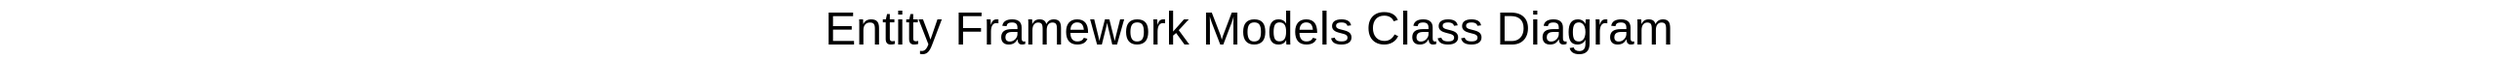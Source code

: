 <mxfile version="15.5.8" type="github" pages="3">
  <diagram id="MrDHUA88UhUdSVgIU2RM" name="Models">
    <mxGraphModel dx="1614" dy="836" grid="1" gridSize="10" guides="1" tooltips="1" connect="1" arrows="1" fold="1" page="1" pageScale="1" pageWidth="1169" pageHeight="827" math="0" shadow="0">
      <root>
        <mxCell id="DHDDwu-oHcUH1npMtySW-0" />
        <mxCell id="DHDDwu-oHcUH1npMtySW-1" parent="DHDDwu-oHcUH1npMtySW-0" />
        <mxCell id="h8FsM0DetGbPEsqbGpE3-0" value="&lt;font style=&quot;font-size: 24px&quot;&gt;Entity Framework Models Class Diagram&lt;/font&gt;" style="text;html=1;strokeColor=none;fillColor=none;align=center;verticalAlign=middle;whiteSpace=wrap;rounded=0;" parent="DHDDwu-oHcUH1npMtySW-1" vertex="1">
          <mxGeometry width="1280" height="30" as="geometry" />
        </mxCell>
      </root>
    </mxGraphModel>
  </diagram>
  <diagram id="R2lEEEUBdFMjLlhIrx00" name="ER">
    <mxGraphModel dx="1614" dy="836" grid="1" gridSize="10" guides="1" tooltips="1" connect="1" arrows="1" fold="1" page="1" pageScale="1" pageWidth="1169" pageHeight="827" math="0" shadow="0" extFonts="Permanent Marker^https://fonts.googleapis.com/css?family=Permanent+Marker">
      <root>
        <mxCell id="0" />
        <mxCell id="1" parent="0" />
        <mxCell id="C-vyLk0tnHw3VtMMgP7b-23" value="Answers" style="shape=table;startSize=30;container=1;collapsible=1;childLayout=tableLayout;fixedRows=1;rowLines=0;fontStyle=1;align=center;resizeLast=1;" parent="1" vertex="1">
          <mxGeometry x="990" y="540" width="260" height="190" as="geometry" />
        </mxCell>
        <mxCell id="C-vyLk0tnHw3VtMMgP7b-24" value="" style="shape=partialRectangle;collapsible=0;dropTarget=0;pointerEvents=0;fillColor=none;points=[[0,0.5],[1,0.5]];portConstraint=eastwest;top=0;left=0;right=0;bottom=1;" parent="C-vyLk0tnHw3VtMMgP7b-23" vertex="1">
          <mxGeometry y="30" width="260" height="30" as="geometry" />
        </mxCell>
        <mxCell id="C-vyLk0tnHw3VtMMgP7b-25" value="PK" style="shape=partialRectangle;overflow=hidden;connectable=0;fillColor=none;top=0;left=0;bottom=0;right=0;fontStyle=1;" parent="C-vyLk0tnHw3VtMMgP7b-24" vertex="1">
          <mxGeometry width="30" height="30" as="geometry">
            <mxRectangle width="30" height="30" as="alternateBounds" />
          </mxGeometry>
        </mxCell>
        <mxCell id="C-vyLk0tnHw3VtMMgP7b-26" value="AnswerID" style="shape=partialRectangle;overflow=hidden;connectable=0;fillColor=none;top=0;left=0;bottom=0;right=0;align=left;spacingLeft=6;fontStyle=5;" parent="C-vyLk0tnHw3VtMMgP7b-24" vertex="1">
          <mxGeometry x="30" width="100" height="30" as="geometry">
            <mxRectangle width="100" height="30" as="alternateBounds" />
          </mxGeometry>
        </mxCell>
        <mxCell id="jLjQqsiC2UJIbrjcn-J1-1" value="integer NOT NULL" style="shape=partialRectangle;overflow=hidden;connectable=0;fillColor=none;top=0;left=0;bottom=0;right=0;align=left;spacingLeft=6;fontStyle=0;" parent="C-vyLk0tnHw3VtMMgP7b-24" vertex="1">
          <mxGeometry x="130" width="130" height="30" as="geometry">
            <mxRectangle width="130" height="30" as="alternateBounds" />
          </mxGeometry>
        </mxCell>
        <mxCell id="C-vyLk0tnHw3VtMMgP7b-27" value="" style="shape=partialRectangle;collapsible=0;dropTarget=0;pointerEvents=0;fillColor=none;points=[[0,0.5],[1,0.5]];portConstraint=eastwest;top=0;left=0;right=0;bottom=0;" parent="C-vyLk0tnHw3VtMMgP7b-23" vertex="1">
          <mxGeometry y="60" width="260" height="30" as="geometry" />
        </mxCell>
        <mxCell id="C-vyLk0tnHw3VtMMgP7b-28" value="" style="shape=partialRectangle;overflow=hidden;connectable=0;fillColor=none;top=0;left=0;bottom=0;right=0;" parent="C-vyLk0tnHw3VtMMgP7b-27" vertex="1">
          <mxGeometry width="30" height="30" as="geometry">
            <mxRectangle width="30" height="30" as="alternateBounds" />
          </mxGeometry>
        </mxCell>
        <mxCell id="C-vyLk0tnHw3VtMMgP7b-29" value="Correct" style="shape=partialRectangle;overflow=hidden;connectable=0;fillColor=none;top=0;left=0;bottom=0;right=0;align=left;spacingLeft=6;" parent="C-vyLk0tnHw3VtMMgP7b-27" vertex="1">
          <mxGeometry x="30" width="100" height="30" as="geometry">
            <mxRectangle width="100" height="30" as="alternateBounds" />
          </mxGeometry>
        </mxCell>
        <mxCell id="jLjQqsiC2UJIbrjcn-J1-2" value="boolean NOT NULL" style="shape=partialRectangle;overflow=hidden;connectable=0;fillColor=none;top=0;left=0;bottom=0;right=0;align=left;spacingLeft=6;" parent="C-vyLk0tnHw3VtMMgP7b-27" vertex="1">
          <mxGeometry x="130" width="130" height="30" as="geometry">
            <mxRectangle width="130" height="30" as="alternateBounds" />
          </mxGeometry>
        </mxCell>
        <mxCell id="jLjQqsiC2UJIbrjcn-J1-3" style="shape=partialRectangle;collapsible=0;dropTarget=0;pointerEvents=0;fillColor=none;points=[[0,0.5],[1,0.5]];portConstraint=eastwest;top=0;left=0;right=0;bottom=0;" parent="C-vyLk0tnHw3VtMMgP7b-23" vertex="1">
          <mxGeometry y="90" width="260" height="30" as="geometry" />
        </mxCell>
        <mxCell id="jLjQqsiC2UJIbrjcn-J1-4" style="shape=partialRectangle;overflow=hidden;connectable=0;fillColor=none;top=0;left=0;bottom=0;right=0;" parent="jLjQqsiC2UJIbrjcn-J1-3" vertex="1">
          <mxGeometry width="30" height="30" as="geometry">
            <mxRectangle width="30" height="30" as="alternateBounds" />
          </mxGeometry>
        </mxCell>
        <mxCell id="jLjQqsiC2UJIbrjcn-J1-5" value="Content" style="shape=partialRectangle;overflow=hidden;connectable=0;fillColor=none;top=0;left=0;bottom=0;right=0;align=left;spacingLeft=6;" parent="jLjQqsiC2UJIbrjcn-J1-3" vertex="1">
          <mxGeometry x="30" width="100" height="30" as="geometry">
            <mxRectangle width="100" height="30" as="alternateBounds" />
          </mxGeometry>
        </mxCell>
        <mxCell id="jLjQqsiC2UJIbrjcn-J1-6" value="text " style="shape=partialRectangle;overflow=hidden;connectable=0;fillColor=none;top=0;left=0;bottom=0;right=0;align=left;spacingLeft=6;" parent="jLjQqsiC2UJIbrjcn-J1-3" vertex="1">
          <mxGeometry x="130" width="130" height="30" as="geometry">
            <mxRectangle width="130" height="30" as="alternateBounds" />
          </mxGeometry>
        </mxCell>
        <mxCell id="jLjQqsiC2UJIbrjcn-J1-7" style="shape=partialRectangle;collapsible=0;dropTarget=0;pointerEvents=0;fillColor=none;points=[[0,0.5],[1,0.5]];portConstraint=eastwest;top=0;left=0;right=0;bottom=0;" parent="C-vyLk0tnHw3VtMMgP7b-23" vertex="1">
          <mxGeometry y="120" width="260" height="30" as="geometry" />
        </mxCell>
        <mxCell id="jLjQqsiC2UJIbrjcn-J1-8" style="shape=partialRectangle;overflow=hidden;connectable=0;fillColor=none;top=0;left=0;bottom=0;right=0;" parent="jLjQqsiC2UJIbrjcn-J1-7" vertex="1">
          <mxGeometry width="30" height="30" as="geometry">
            <mxRectangle width="30" height="30" as="alternateBounds" />
          </mxGeometry>
        </mxCell>
        <mxCell id="jLjQqsiC2UJIbrjcn-J1-9" value="Argumentation" style="shape=partialRectangle;overflow=hidden;connectable=0;fillColor=none;top=0;left=0;bottom=0;right=0;align=left;spacingLeft=6;" parent="jLjQqsiC2UJIbrjcn-J1-7" vertex="1">
          <mxGeometry x="30" width="100" height="30" as="geometry">
            <mxRectangle width="100" height="30" as="alternateBounds" />
          </mxGeometry>
        </mxCell>
        <mxCell id="jLjQqsiC2UJIbrjcn-J1-10" value="text" style="shape=partialRectangle;overflow=hidden;connectable=0;fillColor=none;top=0;left=0;bottom=0;right=0;align=left;spacingLeft=6;" parent="jLjQqsiC2UJIbrjcn-J1-7" vertex="1">
          <mxGeometry x="130" width="130" height="30" as="geometry">
            <mxRectangle width="130" height="30" as="alternateBounds" />
          </mxGeometry>
        </mxCell>
        <mxCell id="jLjQqsiC2UJIbrjcn-J1-11" style="shape=partialRectangle;collapsible=0;dropTarget=0;pointerEvents=0;fillColor=none;points=[[0,0.5],[1,0.5]];portConstraint=eastwest;top=0;left=0;right=0;bottom=0;" parent="C-vyLk0tnHw3VtMMgP7b-23" vertex="1">
          <mxGeometry y="150" width="260" height="30" as="geometry" />
        </mxCell>
        <mxCell id="jLjQqsiC2UJIbrjcn-J1-12" value="FK" style="shape=partialRectangle;overflow=hidden;connectable=0;fillColor=none;top=0;left=0;bottom=0;right=0;" parent="jLjQqsiC2UJIbrjcn-J1-11" vertex="1">
          <mxGeometry width="30" height="30" as="geometry">
            <mxRectangle width="30" height="30" as="alternateBounds" />
          </mxGeometry>
        </mxCell>
        <mxCell id="jLjQqsiC2UJIbrjcn-J1-13" value="QuestionID" style="shape=partialRectangle;overflow=hidden;connectable=0;fillColor=none;top=0;left=0;bottom=0;right=0;align=left;spacingLeft=6;" parent="jLjQqsiC2UJIbrjcn-J1-11" vertex="1">
          <mxGeometry x="30" width="100" height="30" as="geometry">
            <mxRectangle width="100" height="30" as="alternateBounds" />
          </mxGeometry>
        </mxCell>
        <mxCell id="jLjQqsiC2UJIbrjcn-J1-14" value="integer" style="shape=partialRectangle;overflow=hidden;connectable=0;fillColor=none;top=0;left=0;bottom=0;right=0;align=left;spacingLeft=6;" parent="jLjQqsiC2UJIbrjcn-J1-11" vertex="1">
          <mxGeometry x="130" width="130" height="30" as="geometry">
            <mxRectangle width="130" height="30" as="alternateBounds" />
          </mxGeometry>
        </mxCell>
        <mxCell id="jLjQqsiC2UJIbrjcn-J1-15" value="Classes" style="shape=table;startSize=30;container=1;collapsible=1;childLayout=tableLayout;fixedRows=1;rowLines=0;fontStyle=1;align=center;resizeLast=1;" parent="1" vertex="1">
          <mxGeometry x="30" y="30" width="260" height="120" as="geometry" />
        </mxCell>
        <mxCell id="jLjQqsiC2UJIbrjcn-J1-16" value="" style="shape=partialRectangle;collapsible=0;dropTarget=0;pointerEvents=0;fillColor=none;points=[[0,0.5],[1,0.5]];portConstraint=eastwest;top=0;left=0;right=0;bottom=1;" parent="jLjQqsiC2UJIbrjcn-J1-15" vertex="1">
          <mxGeometry y="30" width="260" height="30" as="geometry" />
        </mxCell>
        <mxCell id="jLjQqsiC2UJIbrjcn-J1-17" value="PK" style="shape=partialRectangle;overflow=hidden;connectable=0;fillColor=none;top=0;left=0;bottom=0;right=0;fontStyle=1;" parent="jLjQqsiC2UJIbrjcn-J1-16" vertex="1">
          <mxGeometry width="30" height="30" as="geometry">
            <mxRectangle width="30" height="30" as="alternateBounds" />
          </mxGeometry>
        </mxCell>
        <mxCell id="jLjQqsiC2UJIbrjcn-J1-18" value="ClassID" style="shape=partialRectangle;overflow=hidden;connectable=0;fillColor=none;top=0;left=0;bottom=0;right=0;align=left;spacingLeft=6;fontStyle=5;" parent="jLjQqsiC2UJIbrjcn-J1-16" vertex="1">
          <mxGeometry x="30" width="100" height="30" as="geometry">
            <mxRectangle width="100" height="30" as="alternateBounds" />
          </mxGeometry>
        </mxCell>
        <mxCell id="jLjQqsiC2UJIbrjcn-J1-19" value="integer NOT NULL" style="shape=partialRectangle;overflow=hidden;connectable=0;fillColor=none;top=0;left=0;bottom=0;right=0;align=left;spacingLeft=6;fontStyle=0;" parent="jLjQqsiC2UJIbrjcn-J1-16" vertex="1">
          <mxGeometry x="130" width="130" height="30" as="geometry">
            <mxRectangle width="130" height="30" as="alternateBounds" />
          </mxGeometry>
        </mxCell>
        <mxCell id="jLjQqsiC2UJIbrjcn-J1-20" value="" style="shape=partialRectangle;collapsible=0;dropTarget=0;pointerEvents=0;fillColor=none;points=[[0,0.5],[1,0.5]];portConstraint=eastwest;top=0;left=0;right=0;bottom=0;" parent="jLjQqsiC2UJIbrjcn-J1-15" vertex="1">
          <mxGeometry y="60" width="260" height="30" as="geometry" />
        </mxCell>
        <mxCell id="jLjQqsiC2UJIbrjcn-J1-21" value="" style="shape=partialRectangle;overflow=hidden;connectable=0;fillColor=none;top=0;left=0;bottom=0;right=0;" parent="jLjQqsiC2UJIbrjcn-J1-20" vertex="1">
          <mxGeometry width="30" height="30" as="geometry">
            <mxRectangle width="30" height="30" as="alternateBounds" />
          </mxGeometry>
        </mxCell>
        <mxCell id="jLjQqsiC2UJIbrjcn-J1-22" value="FriendlyName" style="shape=partialRectangle;overflow=hidden;connectable=0;fillColor=none;top=0;left=0;bottom=0;right=0;align=left;spacingLeft=6;" parent="jLjQqsiC2UJIbrjcn-J1-20" vertex="1">
          <mxGeometry x="30" width="100" height="30" as="geometry">
            <mxRectangle width="100" height="30" as="alternateBounds" />
          </mxGeometry>
        </mxCell>
        <mxCell id="jLjQqsiC2UJIbrjcn-J1-23" value="text" style="shape=partialRectangle;overflow=hidden;connectable=0;fillColor=none;top=0;left=0;bottom=0;right=0;align=left;spacingLeft=6;" parent="jLjQqsiC2UJIbrjcn-J1-20" vertex="1">
          <mxGeometry x="130" width="130" height="30" as="geometry">
            <mxRectangle width="130" height="30" as="alternateBounds" />
          </mxGeometry>
        </mxCell>
        <mxCell id="jLjQqsiC2UJIbrjcn-J1-24" style="shape=partialRectangle;collapsible=0;dropTarget=0;pointerEvents=0;fillColor=none;points=[[0,0.5],[1,0.5]];portConstraint=eastwest;top=0;left=0;right=0;bottom=0;" parent="jLjQqsiC2UJIbrjcn-J1-15" vertex="1">
          <mxGeometry y="90" width="260" height="30" as="geometry" />
        </mxCell>
        <mxCell id="jLjQqsiC2UJIbrjcn-J1-25" value="FK" style="shape=partialRectangle;overflow=hidden;connectable=0;fillColor=none;top=0;left=0;bottom=0;right=0;" parent="jLjQqsiC2UJIbrjcn-J1-24" vertex="1">
          <mxGeometry width="30" height="30" as="geometry">
            <mxRectangle width="30" height="30" as="alternateBounds" />
          </mxGeometry>
        </mxCell>
        <mxCell id="jLjQqsiC2UJIbrjcn-J1-26" value="TeacherID" style="shape=partialRectangle;overflow=hidden;connectable=0;fillColor=none;top=0;left=0;bottom=0;right=0;align=left;spacingLeft=6;" parent="jLjQqsiC2UJIbrjcn-J1-24" vertex="1">
          <mxGeometry x="30" width="100" height="30" as="geometry">
            <mxRectangle width="100" height="30" as="alternateBounds" />
          </mxGeometry>
        </mxCell>
        <mxCell id="jLjQqsiC2UJIbrjcn-J1-27" value="integer" style="shape=partialRectangle;overflow=hidden;connectable=0;fillColor=none;top=0;left=0;bottom=0;right=0;align=left;spacingLeft=6;" parent="jLjQqsiC2UJIbrjcn-J1-24" vertex="1">
          <mxGeometry x="130" width="130" height="30" as="geometry">
            <mxRectangle width="130" height="30" as="alternateBounds" />
          </mxGeometry>
        </mxCell>
        <mxCell id="jLjQqsiC2UJIbrjcn-J1-36" value="Games" style="shape=table;startSize=30;container=1;collapsible=1;childLayout=tableLayout;fixedRows=1;rowLines=0;fontStyle=1;align=center;resizeLast=1;" parent="1" vertex="1">
          <mxGeometry x="350" y="470" width="260" height="130" as="geometry" />
        </mxCell>
        <mxCell id="jLjQqsiC2UJIbrjcn-J1-37" value="" style="shape=partialRectangle;collapsible=0;dropTarget=0;pointerEvents=0;fillColor=none;points=[[0,0.5],[1,0.5]];portConstraint=eastwest;top=0;left=0;right=0;bottom=1;" parent="jLjQqsiC2UJIbrjcn-J1-36" vertex="1">
          <mxGeometry y="30" width="260" height="30" as="geometry" />
        </mxCell>
        <mxCell id="jLjQqsiC2UJIbrjcn-J1-38" value="PK" style="shape=partialRectangle;overflow=hidden;connectable=0;fillColor=none;top=0;left=0;bottom=0;right=0;fontStyle=1;" parent="jLjQqsiC2UJIbrjcn-J1-37" vertex="1">
          <mxGeometry width="30" height="30" as="geometry">
            <mxRectangle width="30" height="30" as="alternateBounds" />
          </mxGeometry>
        </mxCell>
        <mxCell id="jLjQqsiC2UJIbrjcn-J1-39" value="GameID" style="shape=partialRectangle;overflow=hidden;connectable=0;fillColor=none;top=0;left=0;bottom=0;right=0;align=left;spacingLeft=6;fontStyle=5;" parent="jLjQqsiC2UJIbrjcn-J1-37" vertex="1">
          <mxGeometry x="30" width="100" height="30" as="geometry">
            <mxRectangle width="100" height="30" as="alternateBounds" />
          </mxGeometry>
        </mxCell>
        <mxCell id="jLjQqsiC2UJIbrjcn-J1-40" value="integer NOT NULL" style="shape=partialRectangle;overflow=hidden;connectable=0;fillColor=none;top=0;left=0;bottom=0;right=0;align=left;spacingLeft=6;fontStyle=0;" parent="jLjQqsiC2UJIbrjcn-J1-37" vertex="1">
          <mxGeometry x="130" width="130" height="30" as="geometry">
            <mxRectangle width="130" height="30" as="alternateBounds" />
          </mxGeometry>
        </mxCell>
        <mxCell id="jLjQqsiC2UJIbrjcn-J1-41" value="" style="shape=partialRectangle;collapsible=0;dropTarget=0;pointerEvents=0;fillColor=none;points=[[0,0.5],[1,0.5]];portConstraint=eastwest;top=0;left=0;right=0;bottom=0;" parent="jLjQqsiC2UJIbrjcn-J1-36" vertex="1">
          <mxGeometry y="60" width="260" height="30" as="geometry" />
        </mxCell>
        <mxCell id="jLjQqsiC2UJIbrjcn-J1-42" value="FK" style="shape=partialRectangle;overflow=hidden;connectable=0;fillColor=none;top=0;left=0;bottom=0;right=0;" parent="jLjQqsiC2UJIbrjcn-J1-41" vertex="1">
          <mxGeometry width="30" height="30" as="geometry">
            <mxRectangle width="30" height="30" as="alternateBounds" />
          </mxGeometry>
        </mxCell>
        <mxCell id="jLjQqsiC2UJIbrjcn-J1-43" value="ScenarioID" style="shape=partialRectangle;overflow=hidden;connectable=0;fillColor=none;top=0;left=0;bottom=0;right=0;align=left;spacingLeft=6;" parent="jLjQqsiC2UJIbrjcn-J1-41" vertex="1">
          <mxGeometry x="30" width="100" height="30" as="geometry">
            <mxRectangle width="100" height="30" as="alternateBounds" />
          </mxGeometry>
        </mxCell>
        <mxCell id="jLjQqsiC2UJIbrjcn-J1-44" value="integer" style="shape=partialRectangle;overflow=hidden;connectable=0;fillColor=none;top=0;left=0;bottom=0;right=0;align=left;spacingLeft=6;" parent="jLjQqsiC2UJIbrjcn-J1-41" vertex="1">
          <mxGeometry x="130" width="130" height="30" as="geometry">
            <mxRectangle width="130" height="30" as="alternateBounds" />
          </mxGeometry>
        </mxCell>
        <mxCell id="jLjQqsiC2UJIbrjcn-J1-45" style="shape=partialRectangle;collapsible=0;dropTarget=0;pointerEvents=0;fillColor=none;points=[[0,0.5],[1,0.5]];portConstraint=eastwest;top=0;left=0;right=0;bottom=0;" parent="jLjQqsiC2UJIbrjcn-J1-36" vertex="1">
          <mxGeometry y="90" width="260" height="30" as="geometry" />
        </mxCell>
        <mxCell id="jLjQqsiC2UJIbrjcn-J1-46" value="FK" style="shape=partialRectangle;overflow=hidden;connectable=0;fillColor=none;top=0;left=0;bottom=0;right=0;" parent="jLjQqsiC2UJIbrjcn-J1-45" vertex="1">
          <mxGeometry width="30" height="30" as="geometry">
            <mxRectangle width="30" height="30" as="alternateBounds" />
          </mxGeometry>
        </mxCell>
        <mxCell id="jLjQqsiC2UJIbrjcn-J1-47" value="StudentID" style="shape=partialRectangle;overflow=hidden;connectable=0;fillColor=none;top=0;left=0;bottom=0;right=0;align=left;spacingLeft=6;" parent="jLjQqsiC2UJIbrjcn-J1-45" vertex="1">
          <mxGeometry x="30" width="100" height="30" as="geometry">
            <mxRectangle width="100" height="30" as="alternateBounds" />
          </mxGeometry>
        </mxCell>
        <mxCell id="jLjQqsiC2UJIbrjcn-J1-48" value="integer" style="shape=partialRectangle;overflow=hidden;connectable=0;fillColor=none;top=0;left=0;bottom=0;right=0;align=left;spacingLeft=6;" parent="jLjQqsiC2UJIbrjcn-J1-45" vertex="1">
          <mxGeometry x="130" width="130" height="30" as="geometry">
            <mxRectangle width="130" height="30" as="alternateBounds" />
          </mxGeometry>
        </mxCell>
        <mxCell id="jLjQqsiC2UJIbrjcn-J1-49" value="QuestionScenario" style="shape=table;startSize=30;container=1;collapsible=1;childLayout=tableLayout;fixedRows=1;rowLines=0;fontStyle=1;align=center;resizeLast=1;" parent="1" vertex="1">
          <mxGeometry x="650" y="300" width="310" height="90" as="geometry" />
        </mxCell>
        <mxCell id="jLjQqsiC2UJIbrjcn-J1-62" style="shape=partialRectangle;collapsible=0;dropTarget=0;pointerEvents=0;fillColor=none;points=[[0,0.5],[1,0.5]];portConstraint=eastwest;top=0;left=0;right=0;bottom=1;" parent="jLjQqsiC2UJIbrjcn-J1-49" vertex="1">
          <mxGeometry y="30" width="310" height="30" as="geometry" />
        </mxCell>
        <mxCell id="jLjQqsiC2UJIbrjcn-J1-63" value="PK,FK" style="shape=partialRectangle;overflow=hidden;connectable=0;fillColor=none;top=0;left=0;bottom=0;right=0;fontStyle=1;strokeColor=none;" parent="jLjQqsiC2UJIbrjcn-J1-62" vertex="1">
          <mxGeometry width="50" height="30" as="geometry">
            <mxRectangle width="50" height="30" as="alternateBounds" />
          </mxGeometry>
        </mxCell>
        <mxCell id="jLjQqsiC2UJIbrjcn-J1-64" value="QuestionsQuestionID" style="shape=partialRectangle;overflow=hidden;connectable=0;fillColor=none;top=0;left=0;bottom=0;right=0;align=left;spacingLeft=6;fontStyle=5;strokeColor=none;" parent="jLjQqsiC2UJIbrjcn-J1-62" vertex="1">
          <mxGeometry x="50" width="140" height="30" as="geometry">
            <mxRectangle width="140" height="30" as="alternateBounds" />
          </mxGeometry>
        </mxCell>
        <mxCell id="jLjQqsiC2UJIbrjcn-J1-65" value="integer NOT NULL" style="shape=partialRectangle;overflow=hidden;connectable=0;fillColor=none;top=0;left=0;bottom=0;right=0;align=left;spacingLeft=6;fontStyle=0;" parent="jLjQqsiC2UJIbrjcn-J1-62" vertex="1">
          <mxGeometry x="190" width="120" height="30" as="geometry">
            <mxRectangle width="120" height="30" as="alternateBounds" />
          </mxGeometry>
        </mxCell>
        <mxCell id="jLjQqsiC2UJIbrjcn-J1-50" value="" style="shape=partialRectangle;collapsible=0;dropTarget=0;pointerEvents=0;fillColor=none;points=[[0,0.5],[1,0.5]];portConstraint=eastwest;top=0;left=0;right=0;bottom=1;" parent="jLjQqsiC2UJIbrjcn-J1-49" vertex="1">
          <mxGeometry y="60" width="310" height="30" as="geometry" />
        </mxCell>
        <mxCell id="jLjQqsiC2UJIbrjcn-J1-51" value="PK, FK" style="shape=partialRectangle;overflow=hidden;connectable=0;fillColor=none;top=0;left=0;bottom=0;right=0;fontStyle=1;" parent="jLjQqsiC2UJIbrjcn-J1-50" vertex="1">
          <mxGeometry width="50" height="30" as="geometry">
            <mxRectangle width="50" height="30" as="alternateBounds" />
          </mxGeometry>
        </mxCell>
        <mxCell id="jLjQqsiC2UJIbrjcn-J1-52" value="ScenariosScenarioID" style="shape=partialRectangle;overflow=hidden;connectable=0;fillColor=none;top=0;left=0;bottom=0;right=0;align=left;spacingLeft=6;fontStyle=5;" parent="jLjQqsiC2UJIbrjcn-J1-50" vertex="1">
          <mxGeometry x="50" width="140" height="30" as="geometry">
            <mxRectangle width="140" height="30" as="alternateBounds" />
          </mxGeometry>
        </mxCell>
        <mxCell id="jLjQqsiC2UJIbrjcn-J1-53" value="integer NOT NULL" style="shape=partialRectangle;overflow=hidden;connectable=0;fillColor=none;top=0;left=0;bottom=0;right=0;align=left;spacingLeft=6;fontStyle=0;" parent="jLjQqsiC2UJIbrjcn-J1-50" vertex="1">
          <mxGeometry x="190" width="120" height="30" as="geometry">
            <mxRectangle width="120" height="30" as="alternateBounds" />
          </mxGeometry>
        </mxCell>
        <mxCell id="jLjQqsiC2UJIbrjcn-J1-66" value="Questions" style="shape=table;startSize=30;container=1;collapsible=1;childLayout=tableLayout;fixedRows=1;rowLines=0;fontStyle=1;align=center;resizeLast=1;" parent="1" vertex="1">
          <mxGeometry x="990" y="300" width="260" height="220" as="geometry" />
        </mxCell>
        <mxCell id="jLjQqsiC2UJIbrjcn-J1-67" value="" style="shape=partialRectangle;collapsible=0;dropTarget=0;pointerEvents=0;fillColor=none;points=[[0,0.5],[1,0.5]];portConstraint=eastwest;top=0;left=0;right=0;bottom=1;" parent="jLjQqsiC2UJIbrjcn-J1-66" vertex="1">
          <mxGeometry y="30" width="260" height="30" as="geometry" />
        </mxCell>
        <mxCell id="jLjQqsiC2UJIbrjcn-J1-68" value="PK" style="shape=partialRectangle;overflow=hidden;connectable=0;fillColor=none;top=0;left=0;bottom=0;right=0;fontStyle=1;" parent="jLjQqsiC2UJIbrjcn-J1-67" vertex="1">
          <mxGeometry width="30" height="30" as="geometry">
            <mxRectangle width="30" height="30" as="alternateBounds" />
          </mxGeometry>
        </mxCell>
        <mxCell id="jLjQqsiC2UJIbrjcn-J1-69" value="QuestionID" style="shape=partialRectangle;overflow=hidden;connectable=0;fillColor=none;top=0;left=0;bottom=0;right=0;align=left;spacingLeft=6;fontStyle=5;" parent="jLjQqsiC2UJIbrjcn-J1-67" vertex="1">
          <mxGeometry x="30" width="100" height="30" as="geometry">
            <mxRectangle width="100" height="30" as="alternateBounds" />
          </mxGeometry>
        </mxCell>
        <mxCell id="jLjQqsiC2UJIbrjcn-J1-70" value="integer NOT NULL" style="shape=partialRectangle;overflow=hidden;connectable=0;fillColor=none;top=0;left=0;bottom=0;right=0;align=left;spacingLeft=6;fontStyle=0;" parent="jLjQqsiC2UJIbrjcn-J1-67" vertex="1">
          <mxGeometry x="130" width="130" height="30" as="geometry">
            <mxRectangle width="130" height="30" as="alternateBounds" />
          </mxGeometry>
        </mxCell>
        <mxCell id="jLjQqsiC2UJIbrjcn-J1-71" value="" style="shape=partialRectangle;collapsible=0;dropTarget=0;pointerEvents=0;fillColor=none;points=[[0,0.5],[1,0.5]];portConstraint=eastwest;top=0;left=0;right=0;bottom=0;" parent="jLjQqsiC2UJIbrjcn-J1-66" vertex="1">
          <mxGeometry y="60" width="260" height="30" as="geometry" />
        </mxCell>
        <mxCell id="jLjQqsiC2UJIbrjcn-J1-72" value="" style="shape=partialRectangle;overflow=hidden;connectable=0;fillColor=none;top=0;left=0;bottom=0;right=0;" parent="jLjQqsiC2UJIbrjcn-J1-71" vertex="1">
          <mxGeometry width="30" height="30" as="geometry">
            <mxRectangle width="30" height="30" as="alternateBounds" />
          </mxGeometry>
        </mxCell>
        <mxCell id="jLjQqsiC2UJIbrjcn-J1-73" value="Difficulty" style="shape=partialRectangle;overflow=hidden;connectable=0;fillColor=none;top=0;left=0;bottom=0;right=0;align=left;spacingLeft=6;" parent="jLjQqsiC2UJIbrjcn-J1-71" vertex="1">
          <mxGeometry x="30" width="100" height="30" as="geometry">
            <mxRectangle width="100" height="30" as="alternateBounds" />
          </mxGeometry>
        </mxCell>
        <mxCell id="jLjQqsiC2UJIbrjcn-J1-74" value="smallint NOT NULL" style="shape=partialRectangle;overflow=hidden;connectable=0;fillColor=none;top=0;left=0;bottom=0;right=0;align=left;spacingLeft=6;" parent="jLjQqsiC2UJIbrjcn-J1-71" vertex="1">
          <mxGeometry x="130" width="130" height="30" as="geometry">
            <mxRectangle width="130" height="30" as="alternateBounds" />
          </mxGeometry>
        </mxCell>
        <mxCell id="jLjQqsiC2UJIbrjcn-J1-75" style="shape=partialRectangle;collapsible=0;dropTarget=0;pointerEvents=0;fillColor=none;points=[[0,0.5],[1,0.5]];portConstraint=eastwest;top=0;left=0;right=0;bottom=0;" parent="jLjQqsiC2UJIbrjcn-J1-66" vertex="1">
          <mxGeometry y="90" width="260" height="30" as="geometry" />
        </mxCell>
        <mxCell id="jLjQqsiC2UJIbrjcn-J1-76" value="" style="shape=partialRectangle;overflow=hidden;connectable=0;fillColor=none;top=0;left=0;bottom=0;right=0;" parent="jLjQqsiC2UJIbrjcn-J1-75" vertex="1">
          <mxGeometry width="30" height="30" as="geometry">
            <mxRectangle width="30" height="30" as="alternateBounds" />
          </mxGeometry>
        </mxCell>
        <mxCell id="jLjQqsiC2UJIbrjcn-J1-77" value="Content" style="shape=partialRectangle;overflow=hidden;connectable=0;fillColor=none;top=0;left=0;bottom=0;right=0;align=left;spacingLeft=6;" parent="jLjQqsiC2UJIbrjcn-J1-75" vertex="1">
          <mxGeometry x="30" width="100" height="30" as="geometry">
            <mxRectangle width="100" height="30" as="alternateBounds" />
          </mxGeometry>
        </mxCell>
        <mxCell id="jLjQqsiC2UJIbrjcn-J1-78" value="text" style="shape=partialRectangle;overflow=hidden;connectable=0;fillColor=none;top=0;left=0;bottom=0;right=0;align=left;spacingLeft=6;" parent="jLjQqsiC2UJIbrjcn-J1-75" vertex="1">
          <mxGeometry x="130" width="130" height="30" as="geometry">
            <mxRectangle width="130" height="30" as="alternateBounds" />
          </mxGeometry>
        </mxCell>
        <mxCell id="jLjQqsiC2UJIbrjcn-J1-87" style="shape=partialRectangle;collapsible=0;dropTarget=0;pointerEvents=0;fillColor=none;points=[[0,0.5],[1,0.5]];portConstraint=eastwest;top=0;left=0;right=0;bottom=0;" parent="jLjQqsiC2UJIbrjcn-J1-66" vertex="1">
          <mxGeometry y="120" width="260" height="30" as="geometry" />
        </mxCell>
        <mxCell id="jLjQqsiC2UJIbrjcn-J1-88" style="shape=partialRectangle;overflow=hidden;connectable=0;fillColor=none;top=0;left=0;bottom=0;right=0;" parent="jLjQqsiC2UJIbrjcn-J1-87" vertex="1">
          <mxGeometry width="30" height="30" as="geometry">
            <mxRectangle width="30" height="30" as="alternateBounds" />
          </mxGeometry>
        </mxCell>
        <mxCell id="jLjQqsiC2UJIbrjcn-J1-89" value="Hint" style="shape=partialRectangle;overflow=hidden;connectable=0;fillColor=none;top=0;left=0;bottom=0;right=0;align=left;spacingLeft=6;" parent="jLjQqsiC2UJIbrjcn-J1-87" vertex="1">
          <mxGeometry x="30" width="100" height="30" as="geometry">
            <mxRectangle width="100" height="30" as="alternateBounds" />
          </mxGeometry>
        </mxCell>
        <mxCell id="jLjQqsiC2UJIbrjcn-J1-90" value="text" style="shape=partialRectangle;overflow=hidden;connectable=0;fillColor=none;top=0;left=0;bottom=0;right=0;align=left;spacingLeft=6;" parent="jLjQqsiC2UJIbrjcn-J1-87" vertex="1">
          <mxGeometry x="130" width="130" height="30" as="geometry">
            <mxRectangle width="130" height="30" as="alternateBounds" />
          </mxGeometry>
        </mxCell>
        <mxCell id="jLjQqsiC2UJIbrjcn-J1-83" style="shape=partialRectangle;collapsible=0;dropTarget=0;pointerEvents=0;fillColor=none;points=[[0,0.5],[1,0.5]];portConstraint=eastwest;top=0;left=0;right=0;bottom=0;" parent="jLjQqsiC2UJIbrjcn-J1-66" vertex="1">
          <mxGeometry y="150" width="260" height="30" as="geometry" />
        </mxCell>
        <mxCell id="jLjQqsiC2UJIbrjcn-J1-84" style="shape=partialRectangle;overflow=hidden;connectable=0;fillColor=none;top=0;left=0;bottom=0;right=0;" parent="jLjQqsiC2UJIbrjcn-J1-83" vertex="1">
          <mxGeometry width="30" height="30" as="geometry">
            <mxRectangle width="30" height="30" as="alternateBounds" />
          </mxGeometry>
        </mxCell>
        <mxCell id="jLjQqsiC2UJIbrjcn-J1-85" value="QuestionType" style="shape=partialRectangle;overflow=hidden;connectable=0;fillColor=none;top=0;left=0;bottom=0;right=0;align=left;spacingLeft=6;" parent="jLjQqsiC2UJIbrjcn-J1-83" vertex="1">
          <mxGeometry x="30" width="100" height="30" as="geometry">
            <mxRectangle width="100" height="30" as="alternateBounds" />
          </mxGeometry>
        </mxCell>
        <mxCell id="jLjQqsiC2UJIbrjcn-J1-86" value="smallint NOT NULL" style="shape=partialRectangle;overflow=hidden;connectable=0;fillColor=none;top=0;left=0;bottom=0;right=0;align=left;spacingLeft=6;" parent="jLjQqsiC2UJIbrjcn-J1-83" vertex="1">
          <mxGeometry x="130" width="130" height="30" as="geometry">
            <mxRectangle width="130" height="30" as="alternateBounds" />
          </mxGeometry>
        </mxCell>
        <mxCell id="jLjQqsiC2UJIbrjcn-J1-79" style="shape=partialRectangle;collapsible=0;dropTarget=0;pointerEvents=0;fillColor=none;points=[[0,0.5],[1,0.5]];portConstraint=eastwest;top=0;left=0;right=0;bottom=0;" parent="jLjQqsiC2UJIbrjcn-J1-66" vertex="1">
          <mxGeometry y="180" width="260" height="30" as="geometry" />
        </mxCell>
        <mxCell id="jLjQqsiC2UJIbrjcn-J1-80" style="shape=partialRectangle;overflow=hidden;connectable=0;fillColor=none;top=0;left=0;bottom=0;right=0;" parent="jLjQqsiC2UJIbrjcn-J1-79" vertex="1">
          <mxGeometry width="30" height="30" as="geometry">
            <mxRectangle width="30" height="30" as="alternateBounds" />
          </mxGeometry>
        </mxCell>
        <mxCell id="jLjQqsiC2UJIbrjcn-J1-81" value="BooleanAnswer" style="shape=partialRectangle;overflow=hidden;connectable=0;fillColor=none;top=0;left=0;bottom=0;right=0;align=left;spacingLeft=6;" parent="jLjQqsiC2UJIbrjcn-J1-79" vertex="1">
          <mxGeometry x="30" width="100" height="30" as="geometry">
            <mxRectangle width="100" height="30" as="alternateBounds" />
          </mxGeometry>
        </mxCell>
        <mxCell id="jLjQqsiC2UJIbrjcn-J1-82" value="boolean" style="shape=partialRectangle;overflow=hidden;connectable=0;fillColor=none;top=0;left=0;bottom=0;right=0;align=left;spacingLeft=6;" parent="jLjQqsiC2UJIbrjcn-J1-79" vertex="1">
          <mxGeometry x="130" width="130" height="30" as="geometry">
            <mxRectangle width="130" height="30" as="alternateBounds" />
          </mxGeometry>
        </mxCell>
        <mxCell id="jLjQqsiC2UJIbrjcn-J1-91" value="Scenarios" style="shape=table;startSize=30;container=1;collapsible=1;childLayout=tableLayout;fixedRows=1;rowLines=0;fontStyle=1;align=center;resizeLast=1;" parent="1" vertex="1">
          <mxGeometry x="350" y="330" width="260" height="130" as="geometry" />
        </mxCell>
        <mxCell id="jLjQqsiC2UJIbrjcn-J1-92" value="" style="shape=partialRectangle;collapsible=0;dropTarget=0;pointerEvents=0;fillColor=none;points=[[0,0.5],[1,0.5]];portConstraint=eastwest;top=0;left=0;right=0;bottom=1;" parent="jLjQqsiC2UJIbrjcn-J1-91" vertex="1">
          <mxGeometry y="30" width="260" height="30" as="geometry" />
        </mxCell>
        <mxCell id="jLjQqsiC2UJIbrjcn-J1-93" value="PK" style="shape=partialRectangle;overflow=hidden;connectable=0;fillColor=none;top=0;left=0;bottom=0;right=0;fontStyle=1;" parent="jLjQqsiC2UJIbrjcn-J1-92" vertex="1">
          <mxGeometry width="30" height="30" as="geometry">
            <mxRectangle width="30" height="30" as="alternateBounds" />
          </mxGeometry>
        </mxCell>
        <mxCell id="jLjQqsiC2UJIbrjcn-J1-94" value="ScenarioID" style="shape=partialRectangle;overflow=hidden;connectable=0;fillColor=none;top=0;left=0;bottom=0;right=0;align=left;spacingLeft=6;fontStyle=5;" parent="jLjQqsiC2UJIbrjcn-J1-92" vertex="1">
          <mxGeometry x="30" width="100" height="30" as="geometry">
            <mxRectangle width="100" height="30" as="alternateBounds" />
          </mxGeometry>
        </mxCell>
        <mxCell id="jLjQqsiC2UJIbrjcn-J1-95" value="integer NOT NULL" style="shape=partialRectangle;overflow=hidden;connectable=0;fillColor=none;top=0;left=0;bottom=0;right=0;align=left;spacingLeft=6;fontStyle=0;" parent="jLjQqsiC2UJIbrjcn-J1-92" vertex="1">
          <mxGeometry x="130" width="130" height="30" as="geometry">
            <mxRectangle width="130" height="30" as="alternateBounds" />
          </mxGeometry>
        </mxCell>
        <mxCell id="jLjQqsiC2UJIbrjcn-J1-96" value="" style="shape=partialRectangle;collapsible=0;dropTarget=0;pointerEvents=0;fillColor=none;points=[[0,0.5],[1,0.5]];portConstraint=eastwest;top=0;left=0;right=0;bottom=0;" parent="jLjQqsiC2UJIbrjcn-J1-91" vertex="1">
          <mxGeometry y="60" width="260" height="30" as="geometry" />
        </mxCell>
        <mxCell id="jLjQqsiC2UJIbrjcn-J1-97" value="" style="shape=partialRectangle;overflow=hidden;connectable=0;fillColor=none;top=0;left=0;bottom=0;right=0;" parent="jLjQqsiC2UJIbrjcn-J1-96" vertex="1">
          <mxGeometry width="30" height="30" as="geometry">
            <mxRectangle width="30" height="30" as="alternateBounds" />
          </mxGeometry>
        </mxCell>
        <mxCell id="jLjQqsiC2UJIbrjcn-J1-98" value="Name" style="shape=partialRectangle;overflow=hidden;connectable=0;fillColor=none;top=0;left=0;bottom=0;right=0;align=left;spacingLeft=6;" parent="jLjQqsiC2UJIbrjcn-J1-96" vertex="1">
          <mxGeometry x="30" width="100" height="30" as="geometry">
            <mxRectangle width="100" height="30" as="alternateBounds" />
          </mxGeometry>
        </mxCell>
        <mxCell id="jLjQqsiC2UJIbrjcn-J1-99" value="text" style="shape=partialRectangle;overflow=hidden;connectable=0;fillColor=none;top=0;left=0;bottom=0;right=0;align=left;spacingLeft=6;" parent="jLjQqsiC2UJIbrjcn-J1-96" vertex="1">
          <mxGeometry x="130" width="130" height="30" as="geometry">
            <mxRectangle width="130" height="30" as="alternateBounds" />
          </mxGeometry>
        </mxCell>
        <mxCell id="jLjQqsiC2UJIbrjcn-J1-100" style="shape=partialRectangle;collapsible=0;dropTarget=0;pointerEvents=0;fillColor=none;points=[[0,0.5],[1,0.5]];portConstraint=eastwest;top=0;left=0;right=0;bottom=0;" parent="jLjQqsiC2UJIbrjcn-J1-91" vertex="1">
          <mxGeometry y="90" width="260" height="30" as="geometry" />
        </mxCell>
        <mxCell id="jLjQqsiC2UJIbrjcn-J1-101" value="FK" style="shape=partialRectangle;overflow=hidden;connectable=0;fillColor=none;top=0;left=0;bottom=0;right=0;" parent="jLjQqsiC2UJIbrjcn-J1-100" vertex="1">
          <mxGeometry width="30" height="30" as="geometry">
            <mxRectangle width="30" height="30" as="alternateBounds" />
          </mxGeometry>
        </mxCell>
        <mxCell id="jLjQqsiC2UJIbrjcn-J1-102" value="TopicID" style="shape=partialRectangle;overflow=hidden;connectable=0;fillColor=none;top=0;left=0;bottom=0;right=0;align=left;spacingLeft=6;" parent="jLjQqsiC2UJIbrjcn-J1-100" vertex="1">
          <mxGeometry x="30" width="100" height="30" as="geometry">
            <mxRectangle width="100" height="30" as="alternateBounds" />
          </mxGeometry>
        </mxCell>
        <mxCell id="jLjQqsiC2UJIbrjcn-J1-103" value="integer" style="shape=partialRectangle;overflow=hidden;connectable=0;fillColor=none;top=0;left=0;bottom=0;right=0;align=left;spacingLeft=6;" parent="jLjQqsiC2UJIbrjcn-J1-100" vertex="1">
          <mxGeometry x="130" width="130" height="30" as="geometry">
            <mxRectangle width="130" height="30" as="alternateBounds" />
          </mxGeometry>
        </mxCell>
        <mxCell id="jLjQqsiC2UJIbrjcn-J1-104" value="Students" style="shape=table;startSize=30;container=1;collapsible=1;childLayout=tableLayout;fixedRows=1;rowLines=0;fontStyle=1;align=center;resizeLast=1;" parent="1" vertex="1">
          <mxGeometry x="30" y="410" width="260" height="190" as="geometry" />
        </mxCell>
        <mxCell id="jLjQqsiC2UJIbrjcn-J1-105" value="" style="shape=partialRectangle;collapsible=0;dropTarget=0;pointerEvents=0;fillColor=none;points=[[0,0.5],[1,0.5]];portConstraint=eastwest;top=0;left=0;right=0;bottom=1;" parent="jLjQqsiC2UJIbrjcn-J1-104" vertex="1">
          <mxGeometry y="30" width="260" height="30" as="geometry" />
        </mxCell>
        <mxCell id="jLjQqsiC2UJIbrjcn-J1-106" value="PK" style="shape=partialRectangle;overflow=hidden;connectable=0;fillColor=none;top=0;left=0;bottom=0;right=0;fontStyle=1;" parent="jLjQqsiC2UJIbrjcn-J1-105" vertex="1">
          <mxGeometry width="30" height="30" as="geometry">
            <mxRectangle width="30" height="30" as="alternateBounds" />
          </mxGeometry>
        </mxCell>
        <mxCell id="jLjQqsiC2UJIbrjcn-J1-107" value="StudentID" style="shape=partialRectangle;overflow=hidden;connectable=0;fillColor=none;top=0;left=0;bottom=0;right=0;align=left;spacingLeft=6;fontStyle=5;" parent="jLjQqsiC2UJIbrjcn-J1-105" vertex="1">
          <mxGeometry x="30" width="100" height="30" as="geometry">
            <mxRectangle width="100" height="30" as="alternateBounds" />
          </mxGeometry>
        </mxCell>
        <mxCell id="jLjQqsiC2UJIbrjcn-J1-108" value="integer NOT NULL" style="shape=partialRectangle;overflow=hidden;connectable=0;fillColor=none;top=0;left=0;bottom=0;right=0;align=left;spacingLeft=6;fontStyle=0;" parent="jLjQqsiC2UJIbrjcn-J1-105" vertex="1">
          <mxGeometry x="130" width="130" height="30" as="geometry">
            <mxRectangle width="130" height="30" as="alternateBounds" />
          </mxGeometry>
        </mxCell>
        <mxCell id="jLjQqsiC2UJIbrjcn-J1-109" value="" style="shape=partialRectangle;collapsible=0;dropTarget=0;pointerEvents=0;fillColor=none;points=[[0,0.5],[1,0.5]];portConstraint=eastwest;top=0;left=0;right=0;bottom=0;" parent="jLjQqsiC2UJIbrjcn-J1-104" vertex="1">
          <mxGeometry y="60" width="260" height="30" as="geometry" />
        </mxCell>
        <mxCell id="jLjQqsiC2UJIbrjcn-J1-110" value="" style="shape=partialRectangle;overflow=hidden;connectable=0;fillColor=none;top=0;left=0;bottom=0;right=0;" parent="jLjQqsiC2UJIbrjcn-J1-109" vertex="1">
          <mxGeometry width="30" height="30" as="geometry">
            <mxRectangle width="30" height="30" as="alternateBounds" />
          </mxGeometry>
        </mxCell>
        <mxCell id="jLjQqsiC2UJIbrjcn-J1-111" value="LastName" style="shape=partialRectangle;overflow=hidden;connectable=0;fillColor=none;top=0;left=0;bottom=0;right=0;align=left;spacingLeft=6;" parent="jLjQqsiC2UJIbrjcn-J1-109" vertex="1">
          <mxGeometry x="30" width="100" height="30" as="geometry">
            <mxRectangle width="100" height="30" as="alternateBounds" />
          </mxGeometry>
        </mxCell>
        <mxCell id="jLjQqsiC2UJIbrjcn-J1-112" value="text" style="shape=partialRectangle;overflow=hidden;connectable=0;fillColor=none;top=0;left=0;bottom=0;right=0;align=left;spacingLeft=6;" parent="jLjQqsiC2UJIbrjcn-J1-109" vertex="1">
          <mxGeometry x="130" width="130" height="30" as="geometry">
            <mxRectangle width="130" height="30" as="alternateBounds" />
          </mxGeometry>
        </mxCell>
        <mxCell id="jLjQqsiC2UJIbrjcn-J1-113" style="shape=partialRectangle;collapsible=0;dropTarget=0;pointerEvents=0;fillColor=none;points=[[0,0.5],[1,0.5]];portConstraint=eastwest;top=0;left=0;right=0;bottom=0;" parent="jLjQqsiC2UJIbrjcn-J1-104" vertex="1">
          <mxGeometry y="90" width="260" height="30" as="geometry" />
        </mxCell>
        <mxCell id="jLjQqsiC2UJIbrjcn-J1-114" value="" style="shape=partialRectangle;overflow=hidden;connectable=0;fillColor=none;top=0;left=0;bottom=0;right=0;" parent="jLjQqsiC2UJIbrjcn-J1-113" vertex="1">
          <mxGeometry width="30" height="30" as="geometry">
            <mxRectangle width="30" height="30" as="alternateBounds" />
          </mxGeometry>
        </mxCell>
        <mxCell id="jLjQqsiC2UJIbrjcn-J1-115" value="FirstName" style="shape=partialRectangle;overflow=hidden;connectable=0;fillColor=none;top=0;left=0;bottom=0;right=0;align=left;spacingLeft=6;" parent="jLjQqsiC2UJIbrjcn-J1-113" vertex="1">
          <mxGeometry x="30" width="100" height="30" as="geometry">
            <mxRectangle width="100" height="30" as="alternateBounds" />
          </mxGeometry>
        </mxCell>
        <mxCell id="jLjQqsiC2UJIbrjcn-J1-116" value="text" style="shape=partialRectangle;overflow=hidden;connectable=0;fillColor=none;top=0;left=0;bottom=0;right=0;align=left;spacingLeft=6;" parent="jLjQqsiC2UJIbrjcn-J1-113" vertex="1">
          <mxGeometry x="130" width="130" height="30" as="geometry">
            <mxRectangle width="130" height="30" as="alternateBounds" />
          </mxGeometry>
        </mxCell>
        <mxCell id="jLjQqsiC2UJIbrjcn-J1-121" style="shape=partialRectangle;collapsible=0;dropTarget=0;pointerEvents=0;fillColor=none;points=[[0,0.5],[1,0.5]];portConstraint=eastwest;top=0;left=0;right=0;bottom=0;" parent="jLjQqsiC2UJIbrjcn-J1-104" vertex="1">
          <mxGeometry y="120" width="260" height="30" as="geometry" />
        </mxCell>
        <mxCell id="jLjQqsiC2UJIbrjcn-J1-122" style="shape=partialRectangle;overflow=hidden;connectable=0;fillColor=none;top=0;left=0;bottom=0;right=0;" parent="jLjQqsiC2UJIbrjcn-J1-121" vertex="1">
          <mxGeometry width="30" height="30" as="geometry">
            <mxRectangle width="30" height="30" as="alternateBounds" />
          </mxGeometry>
        </mxCell>
        <mxCell id="jLjQqsiC2UJIbrjcn-J1-123" value="Email" style="shape=partialRectangle;overflow=hidden;connectable=0;fillColor=none;top=0;left=0;bottom=0;right=0;align=left;spacingLeft=6;" parent="jLjQqsiC2UJIbrjcn-J1-121" vertex="1">
          <mxGeometry x="30" width="100" height="30" as="geometry">
            <mxRectangle width="100" height="30" as="alternateBounds" />
          </mxGeometry>
        </mxCell>
        <mxCell id="jLjQqsiC2UJIbrjcn-J1-124" value="text" style="shape=partialRectangle;overflow=hidden;connectable=0;fillColor=none;top=0;left=0;bottom=0;right=0;align=left;spacingLeft=6;" parent="jLjQqsiC2UJIbrjcn-J1-121" vertex="1">
          <mxGeometry x="130" width="130" height="30" as="geometry">
            <mxRectangle width="130" height="30" as="alternateBounds" />
          </mxGeometry>
        </mxCell>
        <mxCell id="jLjQqsiC2UJIbrjcn-J1-117" style="shape=partialRectangle;collapsible=0;dropTarget=0;pointerEvents=0;fillColor=none;points=[[0,0.5],[1,0.5]];portConstraint=eastwest;top=0;left=0;right=0;bottom=0;" parent="jLjQqsiC2UJIbrjcn-J1-104" vertex="1">
          <mxGeometry y="150" width="260" height="30" as="geometry" />
        </mxCell>
        <mxCell id="jLjQqsiC2UJIbrjcn-J1-118" value="FK" style="shape=partialRectangle;overflow=hidden;connectable=0;fillColor=none;top=0;left=0;bottom=0;right=0;" parent="jLjQqsiC2UJIbrjcn-J1-117" vertex="1">
          <mxGeometry width="30" height="30" as="geometry">
            <mxRectangle width="30" height="30" as="alternateBounds" />
          </mxGeometry>
        </mxCell>
        <mxCell id="jLjQqsiC2UJIbrjcn-J1-119" value="ClassID" style="shape=partialRectangle;overflow=hidden;connectable=0;fillColor=none;top=0;left=0;bottom=0;right=0;align=left;spacingLeft=6;" parent="jLjQqsiC2UJIbrjcn-J1-117" vertex="1">
          <mxGeometry x="30" width="100" height="30" as="geometry">
            <mxRectangle width="100" height="30" as="alternateBounds" />
          </mxGeometry>
        </mxCell>
        <mxCell id="jLjQqsiC2UJIbrjcn-J1-120" value="integer" style="shape=partialRectangle;overflow=hidden;connectable=0;fillColor=none;top=0;left=0;bottom=0;right=0;align=left;spacingLeft=6;" parent="jLjQqsiC2UJIbrjcn-J1-117" vertex="1">
          <mxGeometry x="130" width="130" height="30" as="geometry">
            <mxRectangle width="130" height="30" as="alternateBounds" />
          </mxGeometry>
        </mxCell>
        <mxCell id="jLjQqsiC2UJIbrjcn-J1-125" value="Teacher" style="shape=table;startSize=30;container=1;collapsible=1;childLayout=tableLayout;fixedRows=1;rowLines=0;fontStyle=1;align=center;resizeLast=1;" parent="1" vertex="1">
          <mxGeometry x="350" y="90" width="260" height="60" as="geometry" />
        </mxCell>
        <mxCell id="jLjQqsiC2UJIbrjcn-J1-126" value="" style="shape=partialRectangle;collapsible=0;dropTarget=0;pointerEvents=0;fillColor=none;points=[[0,0.5],[1,0.5]];portConstraint=eastwest;top=0;left=0;right=0;bottom=1;" parent="jLjQqsiC2UJIbrjcn-J1-125" vertex="1">
          <mxGeometry y="30" width="260" height="30" as="geometry" />
        </mxCell>
        <mxCell id="jLjQqsiC2UJIbrjcn-J1-127" value="PK" style="shape=partialRectangle;overflow=hidden;connectable=0;fillColor=none;top=0;left=0;bottom=0;right=0;fontStyle=1;" parent="jLjQqsiC2UJIbrjcn-J1-126" vertex="1">
          <mxGeometry width="30" height="30" as="geometry">
            <mxRectangle width="30" height="30" as="alternateBounds" />
          </mxGeometry>
        </mxCell>
        <mxCell id="jLjQqsiC2UJIbrjcn-J1-128" value="TeacherID" style="shape=partialRectangle;overflow=hidden;connectable=0;fillColor=none;top=0;left=0;bottom=0;right=0;align=left;spacingLeft=6;fontStyle=5;" parent="jLjQqsiC2UJIbrjcn-J1-126" vertex="1">
          <mxGeometry x="30" width="100" height="30" as="geometry">
            <mxRectangle width="100" height="30" as="alternateBounds" />
          </mxGeometry>
        </mxCell>
        <mxCell id="jLjQqsiC2UJIbrjcn-J1-129" value="integer NOT NULL" style="shape=partialRectangle;overflow=hidden;connectable=0;fillColor=none;top=0;left=0;bottom=0;right=0;align=left;spacingLeft=6;fontStyle=0;" parent="jLjQqsiC2UJIbrjcn-J1-126" vertex="1">
          <mxGeometry x="130" width="130" height="30" as="geometry">
            <mxRectangle width="130" height="30" as="alternateBounds" />
          </mxGeometry>
        </mxCell>
        <mxCell id="jLjQqsiC2UJIbrjcn-J1-138" value="Topics" style="shape=table;startSize=30;container=1;collapsible=1;childLayout=tableLayout;fixedRows=1;rowLines=0;fontStyle=1;align=center;resizeLast=1;" parent="1" vertex="1">
          <mxGeometry x="350" y="180" width="260" height="130" as="geometry" />
        </mxCell>
        <mxCell id="jLjQqsiC2UJIbrjcn-J1-139" value="" style="shape=partialRectangle;collapsible=0;dropTarget=0;pointerEvents=0;fillColor=none;points=[[0,0.5],[1,0.5]];portConstraint=eastwest;top=0;left=0;right=0;bottom=1;" parent="jLjQqsiC2UJIbrjcn-J1-138" vertex="1">
          <mxGeometry y="30" width="260" height="30" as="geometry" />
        </mxCell>
        <mxCell id="jLjQqsiC2UJIbrjcn-J1-140" value="PK" style="shape=partialRectangle;overflow=hidden;connectable=0;fillColor=none;top=0;left=0;bottom=0;right=0;fontStyle=1;" parent="jLjQqsiC2UJIbrjcn-J1-139" vertex="1">
          <mxGeometry width="30" height="30" as="geometry">
            <mxRectangle width="30" height="30" as="alternateBounds" />
          </mxGeometry>
        </mxCell>
        <mxCell id="jLjQqsiC2UJIbrjcn-J1-141" value="TopicID" style="shape=partialRectangle;overflow=hidden;connectable=0;fillColor=none;top=0;left=0;bottom=0;right=0;align=left;spacingLeft=6;fontStyle=5;" parent="jLjQqsiC2UJIbrjcn-J1-139" vertex="1">
          <mxGeometry x="30" width="100" height="30" as="geometry">
            <mxRectangle width="100" height="30" as="alternateBounds" />
          </mxGeometry>
        </mxCell>
        <mxCell id="jLjQqsiC2UJIbrjcn-J1-142" value="integer NOT NULL" style="shape=partialRectangle;overflow=hidden;connectable=0;fillColor=none;top=0;left=0;bottom=0;right=0;align=left;spacingLeft=6;fontStyle=0;" parent="jLjQqsiC2UJIbrjcn-J1-139" vertex="1">
          <mxGeometry x="130" width="130" height="30" as="geometry">
            <mxRectangle width="130" height="30" as="alternateBounds" />
          </mxGeometry>
        </mxCell>
        <mxCell id="jLjQqsiC2UJIbrjcn-J1-143" value="" style="shape=partialRectangle;collapsible=0;dropTarget=0;pointerEvents=0;fillColor=none;points=[[0,0.5],[1,0.5]];portConstraint=eastwest;top=0;left=0;right=0;bottom=0;" parent="jLjQqsiC2UJIbrjcn-J1-138" vertex="1">
          <mxGeometry y="60" width="260" height="30" as="geometry" />
        </mxCell>
        <mxCell id="jLjQqsiC2UJIbrjcn-J1-144" value="" style="shape=partialRectangle;overflow=hidden;connectable=0;fillColor=none;top=0;left=0;bottom=0;right=0;" parent="jLjQqsiC2UJIbrjcn-J1-143" vertex="1">
          <mxGeometry width="30" height="30" as="geometry">
            <mxRectangle width="30" height="30" as="alternateBounds" />
          </mxGeometry>
        </mxCell>
        <mxCell id="jLjQqsiC2UJIbrjcn-J1-145" value="TopicName" style="shape=partialRectangle;overflow=hidden;connectable=0;fillColor=none;top=0;left=0;bottom=0;right=0;align=left;spacingLeft=6;" parent="jLjQqsiC2UJIbrjcn-J1-143" vertex="1">
          <mxGeometry x="30" width="100" height="30" as="geometry">
            <mxRectangle width="100" height="30" as="alternateBounds" />
          </mxGeometry>
        </mxCell>
        <mxCell id="jLjQqsiC2UJIbrjcn-J1-146" value="text" style="shape=partialRectangle;overflow=hidden;connectable=0;fillColor=none;top=0;left=0;bottom=0;right=0;align=left;spacingLeft=6;" parent="jLjQqsiC2UJIbrjcn-J1-143" vertex="1">
          <mxGeometry x="130" width="130" height="30" as="geometry">
            <mxRectangle width="130" height="30" as="alternateBounds" />
          </mxGeometry>
        </mxCell>
        <mxCell id="jLjQqsiC2UJIbrjcn-J1-147" style="shape=partialRectangle;collapsible=0;dropTarget=0;pointerEvents=0;fillColor=none;points=[[0,0.5],[1,0.5]];portConstraint=eastwest;top=0;left=0;right=0;bottom=0;" parent="jLjQqsiC2UJIbrjcn-J1-138" vertex="1">
          <mxGeometry y="90" width="260" height="30" as="geometry" />
        </mxCell>
        <mxCell id="jLjQqsiC2UJIbrjcn-J1-148" value="FK" style="shape=partialRectangle;overflow=hidden;connectable=0;fillColor=none;top=0;left=0;bottom=0;right=0;" parent="jLjQqsiC2UJIbrjcn-J1-147" vertex="1">
          <mxGeometry width="30" height="30" as="geometry">
            <mxRectangle width="30" height="30" as="alternateBounds" />
          </mxGeometry>
        </mxCell>
        <mxCell id="jLjQqsiC2UJIbrjcn-J1-149" value="TeacherID" style="shape=partialRectangle;overflow=hidden;connectable=0;fillColor=none;top=0;left=0;bottom=0;right=0;align=left;spacingLeft=6;" parent="jLjQqsiC2UJIbrjcn-J1-147" vertex="1">
          <mxGeometry x="30" width="100" height="30" as="geometry">
            <mxRectangle width="100" height="30" as="alternateBounds" />
          </mxGeometry>
        </mxCell>
        <mxCell id="jLjQqsiC2UJIbrjcn-J1-150" value="integer" style="shape=partialRectangle;overflow=hidden;connectable=0;fillColor=none;top=0;left=0;bottom=0;right=0;align=left;spacingLeft=6;" parent="jLjQqsiC2UJIbrjcn-J1-147" vertex="1">
          <mxGeometry x="130" width="130" height="30" as="geometry">
            <mxRectangle width="130" height="30" as="alternateBounds" />
          </mxGeometry>
        </mxCell>
        <mxCell id="jLjQqsiC2UJIbrjcn-J1-168" value="" style="edgeStyle=entityRelationEdgeStyle;fontSize=12;html=1;endArrow=ERoneToMany;startArrow=ERmandOne;rounded=0;entryX=1;entryY=0.5;entryDx=0;entryDy=0;" parent="1" source="jLjQqsiC2UJIbrjcn-J1-67" target="jLjQqsiC2UJIbrjcn-J1-62" edge="1">
          <mxGeometry width="100" height="100" relative="1" as="geometry">
            <mxPoint x="1130" y="740" as="sourcePoint" />
            <mxPoint x="1230" y="640" as="targetPoint" />
          </mxGeometry>
        </mxCell>
        <mxCell id="jLjQqsiC2UJIbrjcn-J1-171" value="" style="edgeStyle=entityRelationEdgeStyle;fontSize=12;html=1;endArrow=ERzeroToMany;startArrow=ERmandOne;rounded=0;exitX=1;exitY=0.5;exitDx=0;exitDy=0;entryX=0;entryY=0.5;entryDx=0;entryDy=0;" parent="1" source="jLjQqsiC2UJIbrjcn-J1-92" target="jLjQqsiC2UJIbrjcn-J1-50" edge="1">
          <mxGeometry width="100" height="100" relative="1" as="geometry">
            <mxPoint x="1170" y="740" as="sourcePoint" />
            <mxPoint x="1270" y="640" as="targetPoint" />
          </mxGeometry>
        </mxCell>
        <mxCell id="jLjQqsiC2UJIbrjcn-J1-172" value="" style="edgeStyle=elbowEdgeStyle;fontSize=12;html=1;endArrow=ERzeroToMany;startArrow=ERmandOne;rounded=0;exitX=0;exitY=0.5;exitDx=0;exitDy=0;entryX=0;entryY=0.5;entryDx=0;entryDy=0;" parent="1" source="jLjQqsiC2UJIbrjcn-J1-92" target="jLjQqsiC2UJIbrjcn-J1-41" edge="1">
          <mxGeometry width="100" height="100" relative="1" as="geometry">
            <mxPoint x="700" y="715" as="sourcePoint" />
            <mxPoint x="700" y="635" as="targetPoint" />
            <Array as="points">
              <mxPoint x="320" y="520" />
              <mxPoint x="310" y="460" />
            </Array>
          </mxGeometry>
        </mxCell>
        <mxCell id="jLjQqsiC2UJIbrjcn-J1-174" value="" style="edgeStyle=orthogonalEdgeStyle;fontSize=12;html=1;endArrow=ERzeroToMany;startArrow=ERmandOne;rounded=0;exitX=1;exitY=0.5;exitDx=0;exitDy=0;entryX=0;entryY=0.5;entryDx=0;entryDy=0;" parent="1" source="jLjQqsiC2UJIbrjcn-J1-105" target="jLjQqsiC2UJIbrjcn-J1-45" edge="1">
          <mxGeometry width="100" height="100" relative="1" as="geometry">
            <mxPoint x="350" y="940" as="sourcePoint" />
            <mxPoint x="310" y="940" as="targetPoint" />
            <Array as="points">
              <mxPoint x="310" y="455" />
              <mxPoint x="310" y="575" />
            </Array>
          </mxGeometry>
        </mxCell>
        <mxCell id="jLjQqsiC2UJIbrjcn-J1-175" value="" style="edgeStyle=elbowEdgeStyle;fontSize=12;html=1;endArrow=ERzeroToMany;startArrow=ERmandOne;rounded=0;exitX=0;exitY=0.5;exitDx=0;exitDy=0;entryX=0;entryY=0.5;entryDx=0;entryDy=0;" parent="1" source="jLjQqsiC2UJIbrjcn-J1-139" target="jLjQqsiC2UJIbrjcn-J1-100" edge="1">
          <mxGeometry width="100" height="100" relative="1" as="geometry">
            <mxPoint x="750" y="725" as="sourcePoint" />
            <mxPoint x="820" y="880" as="targetPoint" />
            <Array as="points">
              <mxPoint x="310" y="400" />
              <mxPoint x="300" y="380" />
              <mxPoint x="290" y="330" />
            </Array>
          </mxGeometry>
        </mxCell>
        <mxCell id="jLjQqsiC2UJIbrjcn-J1-176" value="" style="edgeStyle=entityRelationEdgeStyle;fontSize=12;html=1;endArrow=ERzeroToMany;startArrow=ERmandOne;rounded=0;exitX=1;exitY=0.5;exitDx=0;exitDy=0;" parent="1" source="jLjQqsiC2UJIbrjcn-J1-126" target="jLjQqsiC2UJIbrjcn-J1-147" edge="1">
          <mxGeometry width="100" height="100" relative="1" as="geometry">
            <mxPoint x="710" y="885" as="sourcePoint" />
            <mxPoint x="750" y="805" as="targetPoint" />
          </mxGeometry>
        </mxCell>
        <mxCell id="jLjQqsiC2UJIbrjcn-J1-177" value="" style="edgeStyle=entityRelationEdgeStyle;fontSize=12;html=1;endArrow=ERzeroToMany;startArrow=ERmandOne;rounded=0;exitX=0;exitY=0.5;exitDx=0;exitDy=0;entryX=1;entryY=0.5;entryDx=0;entryDy=0;" parent="1" source="jLjQqsiC2UJIbrjcn-J1-126" target="jLjQqsiC2UJIbrjcn-J1-24" edge="1">
          <mxGeometry width="100" height="100" relative="1" as="geometry">
            <mxPoint x="700" y="535" as="sourcePoint" />
            <mxPoint x="310" y="155" as="targetPoint" />
          </mxGeometry>
        </mxCell>
        <mxCell id="jLjQqsiC2UJIbrjcn-J1-178" value="" style="edgeStyle=orthogonalEdgeStyle;fontSize=12;html=1;endArrow=ERzeroToMany;startArrow=ERmandOne;rounded=0;exitX=0;exitY=0.5;exitDx=0;exitDy=0;entryX=0;entryY=0.5;entryDx=0;entryDy=0;" parent="1" source="jLjQqsiC2UJIbrjcn-J1-24" target="jLjQqsiC2UJIbrjcn-J1-117" edge="1">
          <mxGeometry width="100" height="100" relative="1" as="geometry">
            <mxPoint x="-170" y="170" as="sourcePoint" />
            <mxPoint x="-200" y="590" as="targetPoint" />
            <Array as="points">
              <mxPoint x="10" y="135" />
              <mxPoint x="10" y="575" />
            </Array>
          </mxGeometry>
        </mxCell>
        <mxCell id="jLjQqsiC2UJIbrjcn-J1-180" value="" style="edgeStyle=entityRelationEdgeStyle;fontSize=12;html=1;endArrow=ERzeroToMany;startArrow=ERmandOne;rounded=0;entryX=1;entryY=0.5;entryDx=0;entryDy=0;exitX=1;exitY=0.5;exitDx=0;exitDy=0;" parent="1" source="jLjQqsiC2UJIbrjcn-J1-67" target="jLjQqsiC2UJIbrjcn-J1-11" edge="1">
          <mxGeometry width="100" height="100" relative="1" as="geometry">
            <mxPoint x="1500" y="345" as="sourcePoint" />
            <mxPoint x="1650" y="710" as="targetPoint" />
          </mxGeometry>
        </mxCell>
        <mxCell id="jLjQqsiC2UJIbrjcn-J1-195" value="" style="group" parent="1" vertex="1" connectable="0">
          <mxGeometry x="940" y="30" width="380" height="130" as="geometry" />
        </mxCell>
        <mxCell id="jLjQqsiC2UJIbrjcn-J1-196" value="" style="group" parent="jLjQqsiC2UJIbrjcn-J1-195" vertex="1" connectable="0">
          <mxGeometry x="-35" width="380" height="130" as="geometry" />
        </mxCell>
        <mxCell id="jLjQqsiC2UJIbrjcn-J1-164" value="&lt;b&gt;&lt;br&gt;&lt;br&gt;&lt;br&gt;&lt;br&gt;&lt;br&gt;&lt;br&gt;&lt;br&gt;&lt;br&gt;System tables&lt;/b&gt;" style="rounded=0;whiteSpace=wrap;html=1;fillColor=#CCFFE6;align=right;" parent="jLjQqsiC2UJIbrjcn-J1-196" vertex="1">
          <mxGeometry width="380" height="130" as="geometry" />
        </mxCell>
        <mxCell id="jLjQqsiC2UJIbrjcn-J1-151" value="__EFMigrationsHistory" style="shape=table;startSize=30;container=1;collapsible=1;childLayout=tableLayout;fixedRows=1;rowLines=0;fontStyle=1;align=center;resizeLast=1;fillColor=#FFFFFF;" parent="jLjQqsiC2UJIbrjcn-J1-196" vertex="1">
          <mxGeometry x="10" y="10" width="360" height="90" as="geometry" />
        </mxCell>
        <mxCell id="jLjQqsiC2UJIbrjcn-J1-152" value="" style="shape=partialRectangle;collapsible=0;dropTarget=0;pointerEvents=0;fillColor=none;points=[[0,0.5],[1,0.5]];portConstraint=eastwest;top=0;left=0;right=0;bottom=1;" parent="jLjQqsiC2UJIbrjcn-J1-151" vertex="1">
          <mxGeometry y="30" width="360" height="30" as="geometry" />
        </mxCell>
        <mxCell id="jLjQqsiC2UJIbrjcn-J1-153" value="PK" style="shape=partialRectangle;overflow=hidden;connectable=0;fillColor=#FFFFFF;top=0;left=0;bottom=0;right=0;fontStyle=1;" parent="jLjQqsiC2UJIbrjcn-J1-152" vertex="1">
          <mxGeometry width="30" height="30" as="geometry">
            <mxRectangle width="30" height="30" as="alternateBounds" />
          </mxGeometry>
        </mxCell>
        <mxCell id="jLjQqsiC2UJIbrjcn-J1-154" value="MigrationID" style="shape=partialRectangle;overflow=hidden;connectable=0;fillColor=#FFFFFF;top=0;left=0;bottom=0;right=0;align=left;spacingLeft=6;fontStyle=5;" parent="jLjQqsiC2UJIbrjcn-J1-152" vertex="1">
          <mxGeometry x="30" width="120" height="30" as="geometry">
            <mxRectangle width="120" height="30" as="alternateBounds" />
          </mxGeometry>
        </mxCell>
        <mxCell id="jLjQqsiC2UJIbrjcn-J1-155" value="character varying(150) NOT NULL" style="shape=partialRectangle;overflow=hidden;connectable=0;fillColor=#FFFFFF;top=0;left=0;bottom=0;right=0;align=left;spacingLeft=6;fontStyle=0;" parent="jLjQqsiC2UJIbrjcn-J1-152" vertex="1">
          <mxGeometry x="150" width="210" height="30" as="geometry">
            <mxRectangle width="210" height="30" as="alternateBounds" />
          </mxGeometry>
        </mxCell>
        <mxCell id="jLjQqsiC2UJIbrjcn-J1-156" value="" style="shape=partialRectangle;collapsible=0;dropTarget=0;pointerEvents=0;fillColor=none;points=[[0,0.5],[1,0.5]];portConstraint=eastwest;top=0;left=0;right=0;bottom=0;" parent="jLjQqsiC2UJIbrjcn-J1-151" vertex="1">
          <mxGeometry y="60" width="360" height="30" as="geometry" />
        </mxCell>
        <mxCell id="jLjQqsiC2UJIbrjcn-J1-157" value="" style="shape=partialRectangle;overflow=hidden;connectable=0;fillColor=#FFFFFF;top=0;left=0;bottom=0;right=0;" parent="jLjQqsiC2UJIbrjcn-J1-156" vertex="1">
          <mxGeometry width="30" height="30" as="geometry">
            <mxRectangle width="30" height="30" as="alternateBounds" />
          </mxGeometry>
        </mxCell>
        <mxCell id="jLjQqsiC2UJIbrjcn-J1-158" value="ProductVersion" style="shape=partialRectangle;overflow=hidden;connectable=0;fillColor=#FFFFFF;top=0;left=0;bottom=0;right=0;align=left;spacingLeft=6;" parent="jLjQqsiC2UJIbrjcn-J1-156" vertex="1">
          <mxGeometry x="30" width="120" height="30" as="geometry">
            <mxRectangle width="120" height="30" as="alternateBounds" />
          </mxGeometry>
        </mxCell>
        <mxCell id="jLjQqsiC2UJIbrjcn-J1-159" value="character varying(32) NOT NULL" style="shape=partialRectangle;overflow=hidden;connectable=0;fillColor=#FFFFFF;top=0;left=0;bottom=0;right=0;align=left;spacingLeft=6;" parent="jLjQqsiC2UJIbrjcn-J1-156" vertex="1">
          <mxGeometry x="150" width="210" height="30" as="geometry">
            <mxRectangle width="210" height="30" as="alternateBounds" />
          </mxGeometry>
        </mxCell>
        <mxCell id="w6kut3IaZzrMgc4eCilm-1" value="&lt;font style=&quot;font-size: 24px&quot;&gt;Resulting ER diagram&lt;/font&gt;" style="text;html=1;strokeColor=none;fillColor=none;align=center;verticalAlign=middle;whiteSpace=wrap;rounded=0;" parent="1" vertex="1">
          <mxGeometry width="1280" height="30" as="geometry" />
        </mxCell>
      </root>
    </mxGraphModel>
  </diagram>
  <diagram id="yDvsKQc3dD8VfJMmF2fE" name="Proto">
    <mxGraphModel dx="1699" dy="880" grid="1" gridSize="10" guides="1" tooltips="1" connect="1" arrows="1" fold="1" page="1" pageScale="1" pageWidth="1169" pageHeight="827" math="0" shadow="0">
      <root>
        <mxCell id="Rvfwl3uPpjRhTl-PB7od-0" />
        <mxCell id="Rvfwl3uPpjRhTl-PB7od-1" parent="Rvfwl3uPpjRhTl-PB7od-0" />
        <mxCell id="Rvfwl3uPpjRhTl-PB7od-26" value="loop" style="shape=umlFrame;whiteSpace=wrap;html=1;width=40;height=20;boundedLbl=1;verticalAlign=middle;align=left;spacingLeft=5;" vertex="1" parent="Rvfwl3uPpjRhTl-PB7od-1">
          <mxGeometry y="180" width="650" height="250" as="geometry" />
        </mxCell>
        <mxCell id="Rvfwl3uPpjRhTl-PB7od-6" value="Player" style="shape=umlLifeline;perimeter=lifelinePerimeter;whiteSpace=wrap;html=1;container=1;collapsible=0;recursiveResize=0;outlineConnect=0;" vertex="1" parent="Rvfwl3uPpjRhTl-PB7od-1">
          <mxGeometry x="80" y="40" width="100" height="450" as="geometry" />
        </mxCell>
        <mxCell id="Rvfwl3uPpjRhTl-PB7od-49" value="opt" style="shape=umlFrame;whiteSpace=wrap;html=1;width=40;height=20;boundedLbl=1;verticalAlign=middle;align=left;spacingLeft=5;" vertex="1" parent="Rvfwl3uPpjRhTl-PB7od-6">
          <mxGeometry x="-70" y="240" width="390" height="60" as="geometry" />
        </mxCell>
        <mxCell id="Rvfwl3uPpjRhTl-PB7od-9" value="" style="html=1;points=[];perimeter=orthogonalPerimeter;" vertex="1" parent="Rvfwl3uPpjRhTl-PB7od-6">
          <mxGeometry x="45" y="60" width="10" height="380" as="geometry" />
        </mxCell>
        <mxCell id="Rvfwl3uPpjRhTl-PB7od-12" value="" style="html=1;verticalAlign=bottom;labelBackgroundColor=none;endArrow=block;endFill=1;rounded=0;entryX=0.005;entryY=0;entryDx=0;entryDy=0;entryPerimeter=0;" edge="1" parent="Rvfwl3uPpjRhTl-PB7od-6" target="Rvfwl3uPpjRhTl-PB7od-10">
          <mxGeometry width="160" relative="1" as="geometry">
            <mxPoint x="55" y="60" as="sourcePoint" />
            <mxPoint x="230" y="60" as="targetPoint" />
          </mxGeometry>
        </mxCell>
        <mxCell id="Rvfwl3uPpjRhTl-PB7od-13" value="1.0 startTheGame(sessionCode)" style="edgeLabel;html=1;align=center;verticalAlign=middle;resizable=0;points=[];" vertex="1" connectable="0" parent="Rvfwl3uPpjRhTl-PB7od-12">
          <mxGeometry x="-0.164" relative="1" as="geometry">
            <mxPoint x="19" y="-10" as="offset" />
          </mxGeometry>
        </mxCell>
        <mxCell id="Rvfwl3uPpjRhTl-PB7od-50" value="" style="html=1;verticalAlign=bottom;labelBackgroundColor=none;endArrow=block;endFill=1;rounded=0;entryX=0.005;entryY=0;entryDx=0;entryDy=0;entryPerimeter=0;" edge="1" parent="Rvfwl3uPpjRhTl-PB7od-6">
          <mxGeometry width="160" relative="1" as="geometry">
            <mxPoint x="55.0" y="260" as="sourcePoint" />
            <mxPoint x="285.05" y="260" as="targetPoint" />
          </mxGeometry>
        </mxCell>
        <mxCell id="Rvfwl3uPpjRhTl-PB7od-51" value="1.8 askForHint" style="edgeLabel;html=1;align=center;verticalAlign=middle;resizable=0;points=[];" vertex="1" connectable="0" parent="Rvfwl3uPpjRhTl-PB7od-50">
          <mxGeometry x="-0.164" relative="1" as="geometry">
            <mxPoint x="19" y="-10" as="offset" />
          </mxGeometry>
        </mxCell>
        <mxCell id="Rvfwl3uPpjRhTl-PB7od-52" value="" style="html=1;verticalAlign=bottom;labelBackgroundColor=none;endArrow=open;endFill=0;dashed=1;rounded=0;exitX=-0.016;exitY=0.173;exitDx=0;exitDy=0;exitPerimeter=0;entryX=0.996;entryY=0.173;entryDx=0;entryDy=0;entryPerimeter=0;" edge="1" parent="Rvfwl3uPpjRhTl-PB7od-6">
          <mxGeometry width="160" relative="1" as="geometry">
            <mxPoint x="284.88" y="280" as="sourcePoint" />
            <mxPoint x="55.0" y="280" as="targetPoint" />
          </mxGeometry>
        </mxCell>
        <mxCell id="Rvfwl3uPpjRhTl-PB7od-53" value="1.9 displayHint" style="edgeLabel;html=1;align=center;verticalAlign=middle;resizable=0;points=[];" vertex="1" connectable="0" parent="Rvfwl3uPpjRhTl-PB7od-52">
          <mxGeometry x="0.359" relative="1" as="geometry">
            <mxPoint x="31" y="-10" as="offset" />
          </mxGeometry>
        </mxCell>
        <mxCell id="Rvfwl3uPpjRhTl-PB7od-56" value="&lt;font style=&quot;font-size: 11px&quot;&gt;[player decides]&lt;/font&gt;" style="text;html=1;strokeColor=none;fillColor=none;align=center;verticalAlign=middle;whiteSpace=wrap;rounded=0;" vertex="1" parent="Rvfwl3uPpjRhTl-PB7od-6">
          <mxGeometry x="-70" y="260" width="80" height="20" as="geometry" />
        </mxCell>
        <mxCell id="Rvfwl3uPpjRhTl-PB7od-66" value="" style="html=1;verticalAlign=bottom;labelBackgroundColor=none;endArrow=open;endFill=0;dashed=1;rounded=0;exitX=-0.016;exitY=0.173;exitDx=0;exitDy=0;exitPerimeter=0;entryX=0.996;entryY=0.173;entryDx=0;entryDy=0;entryPerimeter=0;" edge="1" parent="Rvfwl3uPpjRhTl-PB7od-6">
          <mxGeometry width="160" relative="1" as="geometry">
            <mxPoint x="284.88" y="220.0" as="sourcePoint" />
            <mxPoint x="55" y="220.0" as="targetPoint" />
          </mxGeometry>
        </mxCell>
        <mxCell id="Rvfwl3uPpjRhTl-PB7od-67" value="1.7 displayQuestion&amp;nbsp;" style="edgeLabel;html=1;align=center;verticalAlign=middle;resizable=0;points=[];" vertex="1" connectable="0" parent="Rvfwl3uPpjRhTl-PB7od-66">
          <mxGeometry x="0.359" relative="1" as="geometry">
            <mxPoint x="31" y="-10" as="offset" />
          </mxGeometry>
        </mxCell>
        <mxCell id="Rvfwl3uPpjRhTl-PB7od-68" value="" style="html=1;verticalAlign=bottom;labelBackgroundColor=none;endArrow=open;endFill=0;dashed=1;rounded=0;exitX=-0.016;exitY=0.173;exitDx=0;exitDy=0;exitPerimeter=0;entryX=0.996;entryY=0.173;entryDx=0;entryDy=0;entryPerimeter=0;" edge="1" parent="Rvfwl3uPpjRhTl-PB7od-6">
          <mxGeometry width="160" relative="1" as="geometry">
            <mxPoint x="284.88" y="350" as="sourcePoint" />
            <mxPoint x="55" y="350" as="targetPoint" />
          </mxGeometry>
        </mxCell>
        <mxCell id="Rvfwl3uPpjRhTl-PB7od-69" value="1.11 displayProperAswerAndComments" style="edgeLabel;html=1;align=center;verticalAlign=middle;resizable=0;points=[];" vertex="1" connectable="0" parent="Rvfwl3uPpjRhTl-PB7od-68">
          <mxGeometry x="0.359" relative="1" as="geometry">
            <mxPoint x="31" y="-10" as="offset" />
          </mxGeometry>
        </mxCell>
        <mxCell id="Rvfwl3uPpjRhTl-PB7od-70" value="" style="html=1;verticalAlign=bottom;labelBackgroundColor=none;endArrow=open;endFill=0;dashed=1;rounded=0;exitX=-0.016;exitY=0.173;exitDx=0;exitDy=0;exitPerimeter=0;entryX=0.996;entryY=0.173;entryDx=0;entryDy=0;entryPerimeter=0;" edge="1" parent="Rvfwl3uPpjRhTl-PB7od-6">
          <mxGeometry width="160" relative="1" as="geometry">
            <mxPoint x="284.88" y="430" as="sourcePoint" />
            <mxPoint x="55" y="430" as="targetPoint" />
          </mxGeometry>
        </mxCell>
        <mxCell id="Rvfwl3uPpjRhTl-PB7od-71" value="1.16 displayFinalScreen" style="edgeLabel;html=1;align=center;verticalAlign=middle;resizable=0;points=[];" vertex="1" connectable="0" parent="Rvfwl3uPpjRhTl-PB7od-70">
          <mxGeometry x="0.359" relative="1" as="geometry">
            <mxPoint x="31" y="-10" as="offset" />
          </mxGeometry>
        </mxCell>
        <mxCell id="Rvfwl3uPpjRhTl-PB7od-7" value="Game" style="shape=umlLifeline;perimeter=lifelinePerimeter;whiteSpace=wrap;html=1;container=1;collapsible=0;recursiveResize=0;outlineConnect=0;" vertex="1" parent="Rvfwl3uPpjRhTl-PB7od-1">
          <mxGeometry x="320" y="40" width="100" height="450" as="geometry" />
        </mxCell>
        <mxCell id="Rvfwl3uPpjRhTl-PB7od-10" value="" style="html=1;points=[];perimeter=orthogonalPerimeter;" vertex="1" parent="Rvfwl3uPpjRhTl-PB7od-7">
          <mxGeometry x="45" y="60" width="10" height="70" as="geometry" />
        </mxCell>
        <mxCell id="Rvfwl3uPpjRhTl-PB7od-14" value="" style="html=1;verticalAlign=bottom;labelBackgroundColor=none;endArrow=block;endFill=1;rounded=0;entryX=0.005;entryY=0;entryDx=0;entryDy=0;entryPerimeter=0;" edge="1" parent="Rvfwl3uPpjRhTl-PB7od-7">
          <mxGeometry width="160" relative="1" as="geometry">
            <mxPoint x="55" y="80" as="sourcePoint" />
            <mxPoint x="285.05" y="80" as="targetPoint" />
          </mxGeometry>
        </mxCell>
        <mxCell id="Rvfwl3uPpjRhTl-PB7od-15" value="1.1 startNewSession(sessionCode)" style="edgeLabel;html=1;align=center;verticalAlign=middle;resizable=0;points=[];" vertex="1" connectable="0" parent="Rvfwl3uPpjRhTl-PB7od-14">
          <mxGeometry x="-0.164" relative="1" as="geometry">
            <mxPoint x="19" y="-10" as="offset" />
          </mxGeometry>
        </mxCell>
        <mxCell id="Rvfwl3uPpjRhTl-PB7od-24" value="" style="html=1;verticalAlign=bottom;labelBackgroundColor=none;endArrow=open;endFill=0;dashed=1;rounded=0;exitX=-0.016;exitY=0.173;exitDx=0;exitDy=0;exitPerimeter=0;entryX=0.996;entryY=0.173;entryDx=0;entryDy=0;entryPerimeter=0;" edge="1" parent="Rvfwl3uPpjRhTl-PB7od-7">
          <mxGeometry width="160" relative="1" as="geometry">
            <mxPoint x="45.0" y="120" as="sourcePoint" />
            <mxPoint x="-184.88" y="120" as="targetPoint" />
          </mxGeometry>
        </mxCell>
        <mxCell id="Rvfwl3uPpjRhTl-PB7od-25" value="1.3 displayTheLabirynth&amp;nbsp;" style="edgeLabel;html=1;align=center;verticalAlign=middle;resizable=0;points=[];" vertex="1" connectable="0" parent="Rvfwl3uPpjRhTl-PB7od-24">
          <mxGeometry x="0.359" relative="1" as="geometry">
            <mxPoint x="31" y="-10" as="offset" />
          </mxGeometry>
        </mxCell>
        <mxCell id="Rvfwl3uPpjRhTl-PB7od-8" value="Backend Application" style="shape=umlLifeline;perimeter=lifelinePerimeter;whiteSpace=wrap;html=1;container=1;collapsible=0;recursiveResize=0;outlineConnect=0;" vertex="1" parent="Rvfwl3uPpjRhTl-PB7od-1">
          <mxGeometry x="560" y="40" width="100" height="450" as="geometry" />
        </mxCell>
        <mxCell id="Rvfwl3uPpjRhTl-PB7od-11" value="" style="html=1;points=[];perimeter=orthogonalPerimeter;" vertex="1" parent="Rvfwl3uPpjRhTl-PB7od-8">
          <mxGeometry x="45" y="80" width="10" height="30" as="geometry" />
        </mxCell>
        <mxCell id="Rvfwl3uPpjRhTl-PB7od-46" value="" style="html=1;points=[];perimeter=orthogonalPerimeter;" vertex="1" parent="Rvfwl3uPpjRhTl-PB7od-8">
          <mxGeometry x="45" y="360" width="10" height="10" as="geometry" />
        </mxCell>
        <mxCell id="Rvfwl3uPpjRhTl-PB7od-16" value="" style="html=1;verticalAlign=bottom;labelBackgroundColor=none;endArrow=open;endFill=0;dashed=1;rounded=0;exitX=-0.016;exitY=0.173;exitDx=0;exitDy=0;exitPerimeter=0;entryX=0.996;entryY=0.173;entryDx=0;entryDy=0;entryPerimeter=0;" edge="1" parent="Rvfwl3uPpjRhTl-PB7od-1">
          <mxGeometry width="160" relative="1" as="geometry">
            <mxPoint x="604.88" y="140.0" as="sourcePoint" />
            <mxPoint x="375.0" y="140.0" as="targetPoint" />
          </mxGeometry>
        </mxCell>
        <mxCell id="Rvfwl3uPpjRhTl-PB7od-17" value="1.2 returnSessionDetails&amp;nbsp;" style="edgeLabel;html=1;align=center;verticalAlign=middle;resizable=0;points=[];" vertex="1" connectable="0" parent="Rvfwl3uPpjRhTl-PB7od-16">
          <mxGeometry x="0.359" relative="1" as="geometry">
            <mxPoint x="31" y="-10" as="offset" />
          </mxGeometry>
        </mxCell>
        <mxCell id="Rvfwl3uPpjRhTl-PB7od-27" value="" style="html=1;points=[];perimeter=orthogonalPerimeter;" vertex="1" parent="Rvfwl3uPpjRhTl-PB7od-1">
          <mxGeometry x="365" y="200" width="10" height="220" as="geometry" />
        </mxCell>
        <mxCell id="Rvfwl3uPpjRhTl-PB7od-28" value="" style="html=1;points=[];perimeter=orthogonalPerimeter;" vertex="1" parent="Rvfwl3uPpjRhTl-PB7od-1">
          <mxGeometry x="605" y="200" width="10" height="30" as="geometry" />
        </mxCell>
        <mxCell id="Rvfwl3uPpjRhTl-PB7od-29" value="" style="html=1;verticalAlign=bottom;labelBackgroundColor=none;endArrow=block;endFill=1;rounded=0;entryX=0.005;entryY=0;entryDx=0;entryDy=0;entryPerimeter=0;" edge="1" parent="Rvfwl3uPpjRhTl-PB7od-1">
          <mxGeometry width="160" relative="1" as="geometry">
            <mxPoint x="374.95" y="200" as="sourcePoint" />
            <mxPoint x="605" y="200" as="targetPoint" />
          </mxGeometry>
        </mxCell>
        <mxCell id="Rvfwl3uPpjRhTl-PB7od-30" value="1.4 prepareNextQuestion(sessionCode, type)" style="edgeLabel;html=1;align=center;verticalAlign=middle;resizable=0;points=[];fillColor=none;" vertex="1" connectable="0" parent="Rvfwl3uPpjRhTl-PB7od-29">
          <mxGeometry x="-0.164" relative="1" as="geometry">
            <mxPoint x="15" y="-12" as="offset" />
          </mxGeometry>
        </mxCell>
        <mxCell id="Rvfwl3uPpjRhTl-PB7od-31" value="" style="html=1;verticalAlign=bottom;labelBackgroundColor=none;endArrow=open;endFill=0;dashed=1;rounded=0;exitX=0;exitY=0.662;exitDx=0;exitDy=0;exitPerimeter=0;entryX=1.007;entryY=0.09;entryDx=0;entryDy=0;entryPerimeter=0;" edge="1" parent="Rvfwl3uPpjRhTl-PB7od-1" source="Rvfwl3uPpjRhTl-PB7od-28" target="Rvfwl3uPpjRhTl-PB7od-27">
          <mxGeometry width="160" relative="1" as="geometry">
            <mxPoint x="604.88" y="214.86" as="sourcePoint" />
            <mxPoint x="380" y="220" as="targetPoint" />
          </mxGeometry>
        </mxCell>
        <mxCell id="Rvfwl3uPpjRhTl-PB7od-32" value="1.5 returnNextQuestion&amp;nbsp;" style="edgeLabel;html=1;align=center;verticalAlign=middle;resizable=0;points=[];" vertex="1" connectable="0" parent="Rvfwl3uPpjRhTl-PB7od-31">
          <mxGeometry x="0.359" relative="1" as="geometry">
            <mxPoint x="31" y="-10" as="offset" />
          </mxGeometry>
        </mxCell>
        <mxCell id="Rvfwl3uPpjRhTl-PB7od-34" value="" style="html=1;verticalAlign=bottom;labelBackgroundColor=none;endArrow=block;endFill=1;rounded=0;entryX=0.005;entryY=0;entryDx=0;entryDy=0;entryPerimeter=0;" edge="1" parent="Rvfwl3uPpjRhTl-PB7od-1">
          <mxGeometry width="160" relative="1" as="geometry">
            <mxPoint x="134.95" y="239.75" as="sourcePoint" />
            <mxPoint x="365.0" y="239.75" as="targetPoint" />
          </mxGeometry>
        </mxCell>
        <mxCell id="Rvfwl3uPpjRhTl-PB7od-35" value="1.6 runIntoActivator(type)" style="edgeLabel;html=1;align=center;verticalAlign=middle;resizable=0;points=[];" vertex="1" connectable="0" parent="Rvfwl3uPpjRhTl-PB7od-34">
          <mxGeometry x="-0.164" relative="1" as="geometry">
            <mxPoint x="19" y="-10" as="offset" />
          </mxGeometry>
        </mxCell>
        <mxCell id="Rvfwl3uPpjRhTl-PB7od-40" value="" style="html=1;verticalAlign=bottom;labelBackgroundColor=none;endArrow=block;endFill=1;rounded=0;entryX=0.005;entryY=0;entryDx=0;entryDy=0;entryPerimeter=0;" edge="1" parent="Rvfwl3uPpjRhTl-PB7od-1">
          <mxGeometry width="160" relative="1" as="geometry">
            <mxPoint x="134.98" y="370" as="sourcePoint" />
            <mxPoint x="365.03" y="370" as="targetPoint" />
          </mxGeometry>
        </mxCell>
        <mxCell id="Rvfwl3uPpjRhTl-PB7od-41" value="1.10 answerTheQuestion(answer)" style="edgeLabel;html=1;align=center;verticalAlign=middle;resizable=0;points=[];" vertex="1" connectable="0" parent="Rvfwl3uPpjRhTl-PB7od-40">
          <mxGeometry x="-0.164" relative="1" as="geometry">
            <mxPoint x="19" y="-10" as="offset" />
          </mxGeometry>
        </mxCell>
        <mxCell id="Rvfwl3uPpjRhTl-PB7od-44" value="" style="html=1;verticalAlign=bottom;labelBackgroundColor=none;endArrow=open;endFill=0;dashed=1;rounded=0;exitX=-0.016;exitY=0.173;exitDx=0;exitDy=0;exitPerimeter=0;entryX=0.996;entryY=0.173;entryDx=0;entryDy=0;entryPerimeter=0;" edge="1" parent="Rvfwl3uPpjRhTl-PB7od-1">
          <mxGeometry width="160" relative="1" as="geometry">
            <mxPoint x="365.0" y="410" as="sourcePoint" />
            <mxPoint x="135.12" y="410" as="targetPoint" />
          </mxGeometry>
        </mxCell>
        <mxCell id="Rvfwl3uPpjRhTl-PB7od-45" value="1.13&amp;nbsp; reassignPoints" style="edgeLabel;html=1;align=center;verticalAlign=middle;resizable=0;points=[];" vertex="1" connectable="0" parent="Rvfwl3uPpjRhTl-PB7od-44">
          <mxGeometry x="0.359" relative="1" as="geometry">
            <mxPoint x="31" y="-10" as="offset" />
          </mxGeometry>
        </mxCell>
        <mxCell id="Rvfwl3uPpjRhTl-PB7od-47" value="" style="html=1;verticalAlign=bottom;labelBackgroundColor=none;endArrow=block;endFill=1;rounded=0;entryX=0.005;entryY=0;entryDx=0;entryDy=0;entryPerimeter=0;" edge="1" parent="Rvfwl3uPpjRhTl-PB7od-1">
          <mxGeometry width="160" relative="1" as="geometry">
            <mxPoint x="375" y="400" as="sourcePoint" />
            <mxPoint x="605.05" y="400" as="targetPoint" />
          </mxGeometry>
        </mxCell>
        <mxCell id="Rvfwl3uPpjRhTl-PB7od-48" value="1.12 updateResults&lt;br&gt;(answerCorrectness,hintUsed)" style="edgeLabel;html=1;align=center;verticalAlign=middle;resizable=0;points=[];" vertex="1" connectable="0" parent="Rvfwl3uPpjRhTl-PB7od-47">
          <mxGeometry x="-0.164" relative="1" as="geometry">
            <mxPoint x="19" y="-20" as="offset" />
          </mxGeometry>
        </mxCell>
        <mxCell id="Rvfwl3uPpjRhTl-PB7od-55" value="&lt;font style=&quot;font-size: 11px&quot;&gt;[while activators remain]&lt;/font&gt;" style="text;html=1;strokeColor=none;fillColor=none;align=center;verticalAlign=middle;whiteSpace=wrap;rounded=0;" vertex="1" parent="Rvfwl3uPpjRhTl-PB7od-1">
          <mxGeometry y="200" width="120" height="20" as="geometry" />
        </mxCell>
        <mxCell id="Rvfwl3uPpjRhTl-PB7od-63" value="" style="html=1;points=[];perimeter=orthogonalPerimeter;" vertex="1" parent="Rvfwl3uPpjRhTl-PB7od-1">
          <mxGeometry x="605" y="460" width="10" height="10" as="geometry" />
        </mxCell>
        <mxCell id="Rvfwl3uPpjRhTl-PB7od-64" value="" style="html=1;verticalAlign=bottom;labelBackgroundColor=none;endArrow=block;endFill=1;rounded=0;entryX=0.005;entryY=0;entryDx=0;entryDy=0;entryPerimeter=0;" edge="1" parent="Rvfwl3uPpjRhTl-PB7od-1">
          <mxGeometry width="160" relative="1" as="geometry">
            <mxPoint x="375" y="460" as="sourcePoint" />
            <mxPoint x="605.05" y="460" as="targetPoint" />
          </mxGeometry>
        </mxCell>
        <mxCell id="Rvfwl3uPpjRhTl-PB7od-65" value="1.15 finshGame" style="edgeLabel;html=1;align=center;verticalAlign=middle;resizable=0;points=[];" vertex="1" connectable="0" parent="Rvfwl3uPpjRhTl-PB7od-64">
          <mxGeometry x="-0.164" relative="1" as="geometry">
            <mxPoint x="19" y="-10" as="offset" />
          </mxGeometry>
        </mxCell>
        <mxCell id="Rvfwl3uPpjRhTl-PB7od-59" value="" style="html=1;verticalAlign=bottom;labelBackgroundColor=none;endArrow=block;endFill=1;rounded=0;entryX=0.005;entryY=0;entryDx=0;entryDy=0;entryPerimeter=0;" edge="1" parent="Rvfwl3uPpjRhTl-PB7od-1">
          <mxGeometry width="160" relative="1" as="geometry">
            <mxPoint x="135.0" y="450" as="sourcePoint" />
            <mxPoint x="365.05" y="450" as="targetPoint" />
          </mxGeometry>
        </mxCell>
        <mxCell id="Rvfwl3uPpjRhTl-PB7od-60" value="1.14 finishGame" style="edgeLabel;html=1;align=center;verticalAlign=middle;resizable=0;points=[];" vertex="1" connectable="0" parent="Rvfwl3uPpjRhTl-PB7od-59">
          <mxGeometry x="-0.164" relative="1" as="geometry">
            <mxPoint x="19" y="-10" as="offset" />
          </mxGeometry>
        </mxCell>
        <mxCell id="Rvfwl3uPpjRhTl-PB7od-72" value="" style="html=1;points=[];perimeter=orthogonalPerimeter;" vertex="1" parent="Rvfwl3uPpjRhTl-PB7od-1">
          <mxGeometry x="365" y="450" width="10" height="30" as="geometry" />
        </mxCell>
        <mxCell id="aAu0nsHFfpLlZD4cdoT5-0" value="&lt;font style=&quot;font-size: 24px&quot;&gt;Gameplay simplified sequence diagram&lt;/font&gt;" style="text;html=1;strokeColor=none;fillColor=none;align=center;verticalAlign=middle;whiteSpace=wrap;rounded=0;" vertex="1" parent="Rvfwl3uPpjRhTl-PB7od-1">
          <mxGeometry width="680" height="30" as="geometry" />
        </mxCell>
      </root>
    </mxGraphModel>
  </diagram>
</mxfile>
